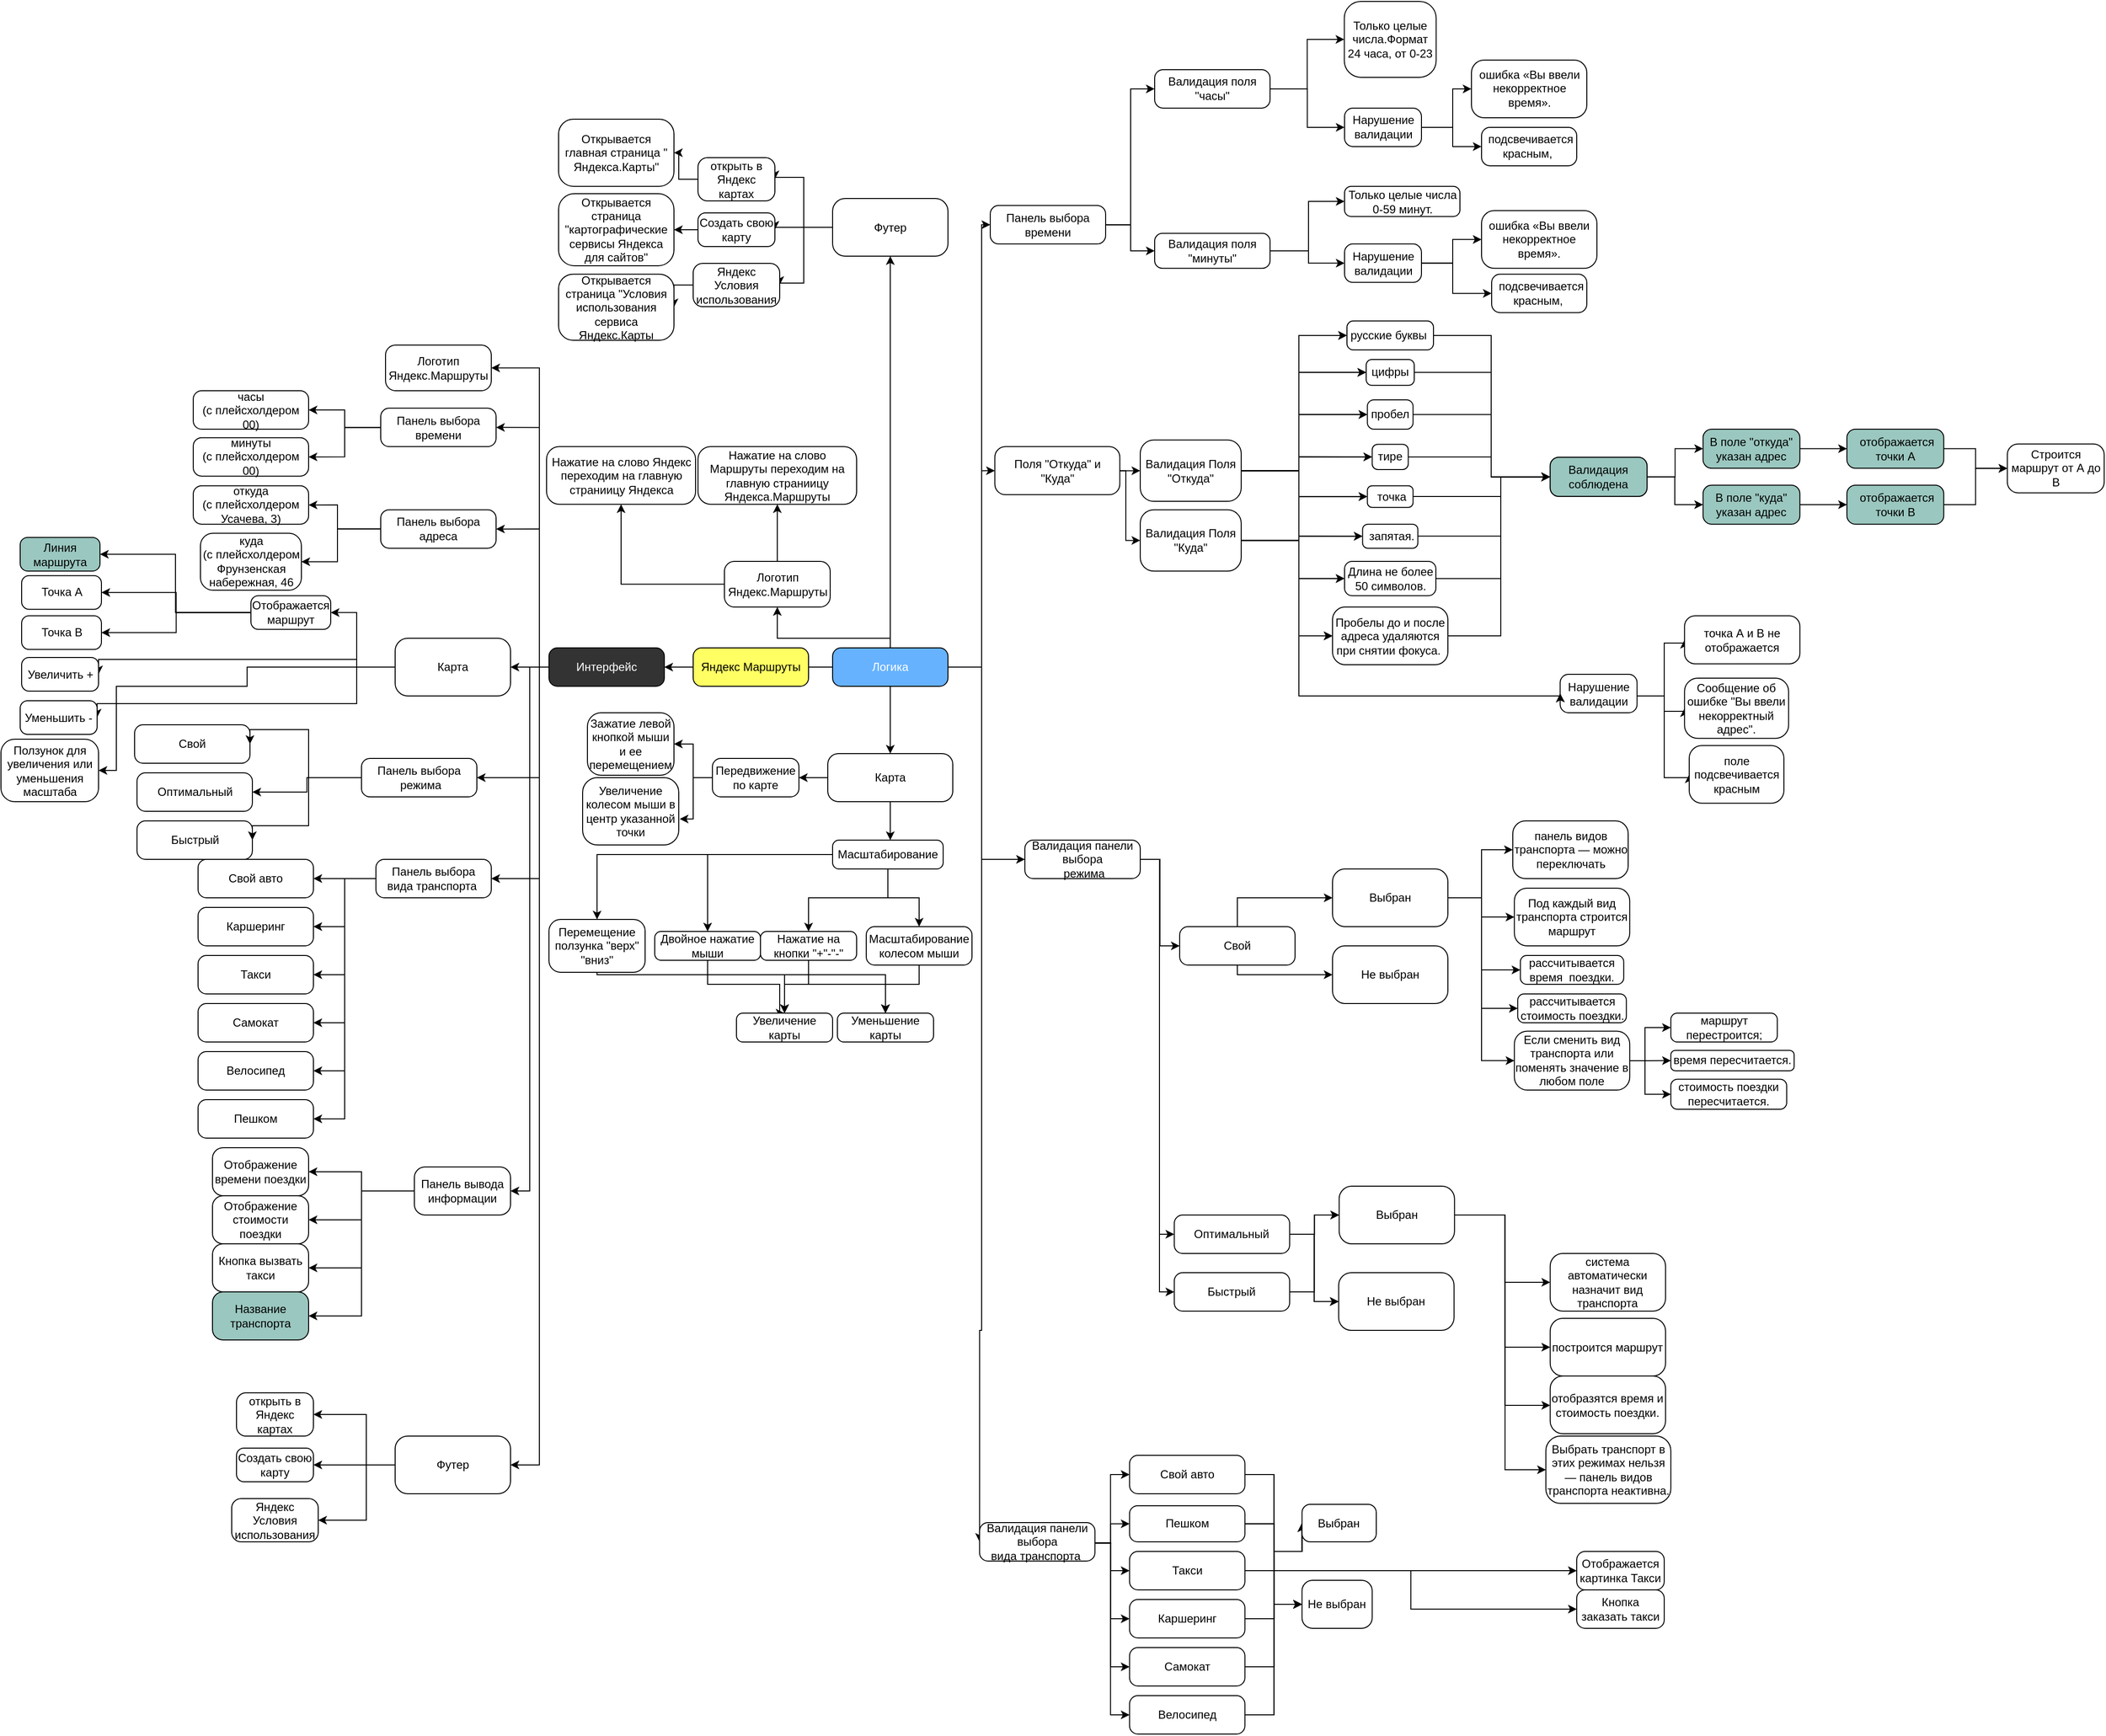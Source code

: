 <mxfile version="21.0.2" type="device"><diagram id="mye7cpsdecRdVJIh1ltE" name="Page-1"><mxGraphModel dx="2048" dy="1912" grid="1" gridSize="10" guides="1" tooltips="1" connect="1" arrows="1" fold="1" page="1" pageScale="1" pageWidth="827" pageHeight="1169" math="0" shadow="0"><root><mxCell id="0"/><mxCell id="1" parent="0"/><mxCell id="GoWqnwifKlF_Yr-xNYbi-38" style="edgeStyle=none;rounded=0;orthogonalLoop=1;jettySize=auto;html=1;exitX=0;exitY=0.5;exitDx=0;exitDy=0;entryX=1;entryY=0.5;entryDx=0;entryDy=0;" parent="1" source="GoWqnwifKlF_Yr-xNYbi-1" target="GoWqnwifKlF_Yr-xNYbi-3" edge="1"><mxGeometry relative="1" as="geometry"><mxPoint x="-40" y="400" as="targetPoint"/></mxGeometry></mxCell><mxCell id="qn3d2HcTWaKksIYHcs9O-18" style="edgeStyle=none;rounded=0;orthogonalLoop=1;jettySize=auto;html=1;exitX=1;exitY=0.5;exitDx=0;exitDy=0;" parent="1" source="GoWqnwifKlF_Yr-xNYbi-1" edge="1"><mxGeometry relative="1" as="geometry"><mxPoint x="220" y="400" as="targetPoint"/></mxGeometry></mxCell><mxCell id="GoWqnwifKlF_Yr-xNYbi-1" value="Яндекс Маршруты" style="rounded=1;whiteSpace=wrap;html=1;arcSize=22;fillColor=#FFFF63;" parent="1" vertex="1"><mxGeometry x="30" y="380" width="120" height="40" as="geometry"/></mxCell><mxCell id="E5zWAVjpB1F5I1j2DB12-90" style="edgeStyle=orthogonalEdgeStyle;rounded=0;orthogonalLoop=1;jettySize=auto;html=1;entryX=1;entryY=0.5;entryDx=0;entryDy=0;" parent="1" source="GoWqnwifKlF_Yr-xNYbi-3" target="E5zWAVjpB1F5I1j2DB12-48" edge="1"><mxGeometry relative="1" as="geometry"><Array as="points"><mxPoint x="-130" y="400"/><mxPoint x="-130" y="89"/></Array></mxGeometry></mxCell><mxCell id="E5zWAVjpB1F5I1j2DB12-91" style="edgeStyle=orthogonalEdgeStyle;rounded=0;orthogonalLoop=1;jettySize=auto;html=1;entryX=1;entryY=0.5;entryDx=0;entryDy=0;" parent="1" source="GoWqnwifKlF_Yr-xNYbi-3" target="GoWqnwifKlF_Yr-xNYbi-43" edge="1"><mxGeometry relative="1" as="geometry"><Array as="points"><mxPoint x="-130" y="400"/><mxPoint x="-130" y="151"/></Array></mxGeometry></mxCell><mxCell id="E5zWAVjpB1F5I1j2DB12-92" style="edgeStyle=orthogonalEdgeStyle;rounded=0;orthogonalLoop=1;jettySize=auto;html=1;entryX=1;entryY=0.5;entryDx=0;entryDy=0;" parent="1" source="GoWqnwifKlF_Yr-xNYbi-3" target="GoWqnwifKlF_Yr-xNYbi-45" edge="1"><mxGeometry relative="1" as="geometry"><Array as="points"><mxPoint x="-130" y="400"/><mxPoint x="-130" y="256"/></Array></mxGeometry></mxCell><mxCell id="E5zWAVjpB1F5I1j2DB12-103" style="edgeStyle=orthogonalEdgeStyle;rounded=0;orthogonalLoop=1;jettySize=auto;html=1;entryX=1;entryY=0.5;entryDx=0;entryDy=0;" parent="1" source="GoWqnwifKlF_Yr-xNYbi-3" target="E5zWAVjpB1F5I1j2DB12-88" edge="1"><mxGeometry relative="1" as="geometry"><Array as="points"><mxPoint x="-130" y="400"/><mxPoint x="-130" y="515"/></Array></mxGeometry></mxCell><mxCell id="E5zWAVjpB1F5I1j2DB12-104" style="edgeStyle=orthogonalEdgeStyle;rounded=0;orthogonalLoop=1;jettySize=auto;html=1;entryX=1;entryY=0.5;entryDx=0;entryDy=0;" parent="1" source="GoWqnwifKlF_Yr-xNYbi-3" target="E5zWAVjpB1F5I1j2DB12-36" edge="1"><mxGeometry relative="1" as="geometry"/></mxCell><mxCell id="E5zWAVjpB1F5I1j2DB12-106" style="edgeStyle=orthogonalEdgeStyle;rounded=0;orthogonalLoop=1;jettySize=auto;html=1;entryX=1;entryY=0.5;entryDx=0;entryDy=0;" parent="1" source="GoWqnwifKlF_Yr-xNYbi-3" target="OxW7yi1mNQBKnJ8u3WXz-2" edge="1"><mxGeometry relative="1" as="geometry"><Array as="points"><mxPoint x="-130" y="400"/><mxPoint x="-130" y="620"/></Array></mxGeometry></mxCell><mxCell id="E5zWAVjpB1F5I1j2DB12-117" style="edgeStyle=orthogonalEdgeStyle;rounded=0;orthogonalLoop=1;jettySize=auto;html=1;entryX=1;entryY=0.5;entryDx=0;entryDy=0;" parent="1" source="GoWqnwifKlF_Yr-xNYbi-3" target="E5zWAVjpB1F5I1j2DB12-34" edge="1"><mxGeometry relative="1" as="geometry"><Array as="points"><mxPoint x="-130" y="400"/><mxPoint x="-130" y="1230"/></Array></mxGeometry></mxCell><mxCell id="oSdKm7zpp6A8wX-R9bwv-10" style="edgeStyle=orthogonalEdgeStyle;rounded=0;orthogonalLoop=1;jettySize=auto;html=1;entryX=1;entryY=0.5;entryDx=0;entryDy=0;" parent="1" source="GoWqnwifKlF_Yr-xNYbi-3" target="oSdKm7zpp6A8wX-R9bwv-9" edge="1"><mxGeometry relative="1" as="geometry"/></mxCell><mxCell id="GoWqnwifKlF_Yr-xNYbi-3" value="&lt;font color=&quot;#ffffff&quot;&gt;Интерфейс&lt;/font&gt;" style="rounded=1;whiteSpace=wrap;html=1;arcSize=22;fillColor=#333333;" parent="1" vertex="1"><mxGeometry x="-120" y="380" width="120" height="40" as="geometry"/></mxCell><mxCell id="E5zWAVjpB1F5I1j2DB12-161" style="edgeStyle=orthogonalEdgeStyle;rounded=0;orthogonalLoop=1;jettySize=auto;html=1;" parent="1" source="GoWqnwifKlF_Yr-xNYbi-4" target="E5zWAVjpB1F5I1j2DB12-149" edge="1"><mxGeometry relative="1" as="geometry"/></mxCell><mxCell id="oSdKm7zpp6A8wX-R9bwv-20" style="edgeStyle=orthogonalEdgeStyle;rounded=0;orthogonalLoop=1;jettySize=auto;html=1;entryX=0;entryY=0.5;entryDx=0;entryDy=0;" parent="1" source="GoWqnwifKlF_Yr-xNYbi-4" target="oSdKm7zpp6A8wX-R9bwv-19" edge="1"><mxGeometry relative="1" as="geometry"><Array as="points"><mxPoint x="480" y="196"/><mxPoint x="480" y="268"/></Array></mxGeometry></mxCell><mxCell id="GoWqnwifKlF_Yr-xNYbi-4" value="Поля &quot;Откуда&quot; и &quot;Куда&quot;" style="rounded=1;whiteSpace=wrap;html=1;arcSize=22;" parent="1" vertex="1"><mxGeometry x="343.75" y="170.66" width="130" height="50" as="geometry"/></mxCell><mxCell id="E5zWAVjpB1F5I1j2DB12-93" style="edgeStyle=orthogonalEdgeStyle;rounded=0;orthogonalLoop=1;jettySize=auto;html=1;entryX=1;entryY=0.5;entryDx=0;entryDy=0;" parent="1" source="GoWqnwifKlF_Yr-xNYbi-43" target="pLHzrqhO0dy4L2yHx7TI-4" edge="1"><mxGeometry relative="1" as="geometry"/></mxCell><mxCell id="E5zWAVjpB1F5I1j2DB12-94" style="edgeStyle=orthogonalEdgeStyle;rounded=0;orthogonalLoop=1;jettySize=auto;html=1;entryX=1;entryY=0.5;entryDx=0;entryDy=0;" parent="1" source="GoWqnwifKlF_Yr-xNYbi-43" target="pLHzrqhO0dy4L2yHx7TI-3" edge="1"><mxGeometry relative="1" as="geometry"/></mxCell><mxCell id="GoWqnwifKlF_Yr-xNYbi-43" value="Панель выбора времени" style="rounded=1;whiteSpace=wrap;html=1;arcSize=22;" parent="1" vertex="1"><mxGeometry x="-295" y="130.66" width="120" height="40" as="geometry"/></mxCell><mxCell id="E5zWAVjpB1F5I1j2DB12-95" style="edgeStyle=orthogonalEdgeStyle;rounded=0;orthogonalLoop=1;jettySize=auto;html=1;entryX=1;entryY=0.5;entryDx=0;entryDy=0;" parent="1" source="GoWqnwifKlF_Yr-xNYbi-45" target="pLHzrqhO0dy4L2yHx7TI-1" edge="1"><mxGeometry relative="1" as="geometry"><Array as="points"><mxPoint x="-340" y="256"/><mxPoint x="-340" y="231"/></Array></mxGeometry></mxCell><mxCell id="kqYyvX3DDcqqRHG0G9HO-12" style="edgeStyle=orthogonalEdgeStyle;rounded=0;orthogonalLoop=1;jettySize=auto;html=1;entryX=1;entryY=0.5;entryDx=0;entryDy=0;" parent="1" source="GoWqnwifKlF_Yr-xNYbi-45" target="pLHzrqhO0dy4L2yHx7TI-2" edge="1"><mxGeometry relative="1" as="geometry"><Array as="points"><mxPoint x="-340" y="256"/><mxPoint x="-340" y="290"/></Array></mxGeometry></mxCell><mxCell id="GoWqnwifKlF_Yr-xNYbi-45" value="Панель выбора адреса" style="rounded=1;whiteSpace=wrap;html=1;arcSize=22;" parent="1" vertex="1"><mxGeometry x="-295" y="236.32" width="120" height="40" as="geometry"/></mxCell><mxCell id="E5zWAVjpB1F5I1j2DB12-124" style="edgeStyle=orthogonalEdgeStyle;rounded=0;orthogonalLoop=1;jettySize=auto;html=1;entryX=0;entryY=0.5;entryDx=0;entryDy=0;" parent="1" source="qn3d2HcTWaKksIYHcs9O-5" target="E5zWAVjpB1F5I1j2DB12-120" edge="1"><mxGeometry relative="1" as="geometry"><Array as="points"><mxPoint x="330" y="400"/><mxPoint x="330" y="1090"/></Array></mxGeometry></mxCell><mxCell id="E5zWAVjpB1F5I1j2DB12-125" style="edgeStyle=orthogonalEdgeStyle;rounded=0;orthogonalLoop=1;jettySize=auto;html=1;entryX=0;entryY=0.5;entryDx=0;entryDy=0;" parent="1" source="qn3d2HcTWaKksIYHcs9O-5" target="E5zWAVjpB1F5I1j2DB12-119" edge="1"><mxGeometry relative="1" as="geometry"><Array as="points"><mxPoint x="330" y="400"/><mxPoint x="330" y="600"/></Array></mxGeometry></mxCell><mxCell id="E5zWAVjpB1F5I1j2DB12-126" style="edgeStyle=orthogonalEdgeStyle;rounded=0;orthogonalLoop=1;jettySize=auto;html=1;entryX=0;entryY=0.5;entryDx=0;entryDy=0;" parent="1" source="qn3d2HcTWaKksIYHcs9O-5" target="GoWqnwifKlF_Yr-xNYbi-4" edge="1"><mxGeometry relative="1" as="geometry"><Array as="points"><mxPoint x="330" y="400"/><mxPoint x="330" y="196"/></Array></mxGeometry></mxCell><mxCell id="E5zWAVjpB1F5I1j2DB12-127" style="edgeStyle=orthogonalEdgeStyle;rounded=0;orthogonalLoop=1;jettySize=auto;html=1;entryX=0;entryY=0.5;entryDx=0;entryDy=0;" parent="1" source="qn3d2HcTWaKksIYHcs9O-5" target="E5zWAVjpB1F5I1j2DB12-118" edge="1"><mxGeometry relative="1" as="geometry"><Array as="points"><mxPoint x="330" y="400"/><mxPoint x="330" y="-60"/></Array></mxGeometry></mxCell><mxCell id="TW0RcjCc7h5Y7w-Haxsz-37" style="edgeStyle=orthogonalEdgeStyle;rounded=0;orthogonalLoop=1;jettySize=auto;html=1;entryX=0.5;entryY=0;entryDx=0;entryDy=0;" parent="1" source="qn3d2HcTWaKksIYHcs9O-5" target="TW0RcjCc7h5Y7w-Haxsz-36" edge="1"><mxGeometry relative="1" as="geometry"/></mxCell><mxCell id="oSdKm7zpp6A8wX-R9bwv-54" style="edgeStyle=orthogonalEdgeStyle;rounded=0;orthogonalLoop=1;jettySize=auto;html=1;entryX=0.5;entryY=1;entryDx=0;entryDy=0;" parent="1" source="qn3d2HcTWaKksIYHcs9O-5" target="kqYyvX3DDcqqRHG0G9HO-5" edge="1"><mxGeometry relative="1" as="geometry"><Array as="points"><mxPoint x="235" y="370"/><mxPoint x="118" y="370"/></Array></mxGeometry></mxCell><mxCell id="oSdKm7zpp6A8wX-R9bwv-62" style="edgeStyle=orthogonalEdgeStyle;rounded=0;orthogonalLoop=1;jettySize=auto;html=1;entryX=0.5;entryY=1;entryDx=0;entryDy=0;" parent="1" source="qn3d2HcTWaKksIYHcs9O-5" target="oSdKm7zpp6A8wX-R9bwv-58" edge="1"><mxGeometry relative="1" as="geometry"/></mxCell><mxCell id="qn3d2HcTWaKksIYHcs9O-5" value="&lt;font color=&quot;#ffffff&quot;&gt;Логика&lt;/font&gt;" style="rounded=1;whiteSpace=wrap;html=1;arcSize=22;fillColor=#66B2FF;" parent="1" vertex="1"><mxGeometry x="175" y="380" width="120" height="40" as="geometry"/></mxCell><mxCell id="E5zWAVjpB1F5I1j2DB12-107" style="edgeStyle=orthogonalEdgeStyle;rounded=0;orthogonalLoop=1;jettySize=auto;html=1;entryX=1;entryY=0.5;entryDx=0;entryDy=0;" parent="1" source="OxW7yi1mNQBKnJ8u3WXz-2" target="pLHzrqhO0dy4L2yHx7TI-16" edge="1"><mxGeometry relative="1" as="geometry"/></mxCell><mxCell id="E5zWAVjpB1F5I1j2DB12-109" style="edgeStyle=orthogonalEdgeStyle;rounded=0;orthogonalLoop=1;jettySize=auto;html=1;entryX=1;entryY=0.5;entryDx=0;entryDy=0;" parent="1" source="OxW7yi1mNQBKnJ8u3WXz-2" target="pLHzrqhO0dy4L2yHx7TI-17" edge="1"><mxGeometry relative="1" as="geometry"/></mxCell><mxCell id="E5zWAVjpB1F5I1j2DB12-110" style="edgeStyle=orthogonalEdgeStyle;rounded=0;orthogonalLoop=1;jettySize=auto;html=1;entryX=1;entryY=0.5;entryDx=0;entryDy=0;" parent="1" source="OxW7yi1mNQBKnJ8u3WXz-2" target="pLHzrqhO0dy4L2yHx7TI-18" edge="1"><mxGeometry relative="1" as="geometry"/></mxCell><mxCell id="E5zWAVjpB1F5I1j2DB12-111" style="edgeStyle=orthogonalEdgeStyle;rounded=0;orthogonalLoop=1;jettySize=auto;html=1;entryX=1;entryY=0.5;entryDx=0;entryDy=0;" parent="1" source="OxW7yi1mNQBKnJ8u3WXz-2" target="pLHzrqhO0dy4L2yHx7TI-19" edge="1"><mxGeometry relative="1" as="geometry"/></mxCell><mxCell id="E5zWAVjpB1F5I1j2DB12-112" style="edgeStyle=orthogonalEdgeStyle;rounded=0;orthogonalLoop=1;jettySize=auto;html=1;entryX=1;entryY=0.5;entryDx=0;entryDy=0;" parent="1" source="OxW7yi1mNQBKnJ8u3WXz-2" target="pLHzrqhO0dy4L2yHx7TI-20" edge="1"><mxGeometry relative="1" as="geometry"/></mxCell><mxCell id="E5zWAVjpB1F5I1j2DB12-113" style="edgeStyle=orthogonalEdgeStyle;rounded=0;orthogonalLoop=1;jettySize=auto;html=1;entryX=1;entryY=0.5;entryDx=0;entryDy=0;" parent="1" source="OxW7yi1mNQBKnJ8u3WXz-2" target="pLHzrqhO0dy4L2yHx7TI-21" edge="1"><mxGeometry relative="1" as="geometry"/></mxCell><mxCell id="OxW7yi1mNQBKnJ8u3WXz-2" value="Панель выбора&lt;br&gt;вида транспорта&amp;nbsp;" style="rounded=1;whiteSpace=wrap;html=1;arcSize=22;" parent="1" vertex="1"><mxGeometry x="-300" y="600" width="120" height="40" as="geometry"/></mxCell><mxCell id="pLHzrqhO0dy4L2yHx7TI-1" value="откуда &lt;br&gt;(с плейсхолдером Усачева, 3)" style="rounded=1;whiteSpace=wrap;html=1;arcSize=22;" parent="1" vertex="1"><mxGeometry x="-490" y="211.32" width="120" height="40" as="geometry"/></mxCell><mxCell id="pLHzrqhO0dy4L2yHx7TI-2" value="куда &lt;br&gt;(с плейсхолдером Фрунзенская набережная, 46" style="rounded=1;whiteSpace=wrap;html=1;arcSize=22;" parent="1" vertex="1"><mxGeometry x="-482.5" y="260.73" width="105" height="59.27" as="geometry"/></mxCell><mxCell id="pLHzrqhO0dy4L2yHx7TI-3" value="минуты &lt;br&gt;(с плейсхолдером 00)" style="rounded=1;whiteSpace=wrap;html=1;arcSize=22;" parent="1" vertex="1"><mxGeometry x="-490" y="161.32" width="120" height="40" as="geometry"/></mxCell><mxCell id="pLHzrqhO0dy4L2yHx7TI-4" value="часы &lt;br&gt;(с плейсхолдером 00)" style="rounded=1;whiteSpace=wrap;html=1;arcSize=22;" parent="1" vertex="1"><mxGeometry x="-490" y="112.5" width="120" height="40" as="geometry"/></mxCell><mxCell id="pLHzrqhO0dy4L2yHx7TI-9" value="Свой" style="rounded=1;whiteSpace=wrap;html=1;arcSize=22;" parent="1" vertex="1"><mxGeometry x="-551" y="460" width="120" height="40" as="geometry"/></mxCell><mxCell id="pLHzrqhO0dy4L2yHx7TI-10" value="Оптимальный" style="rounded=1;whiteSpace=wrap;html=1;arcSize=22;" parent="1" vertex="1"><mxGeometry x="-548.5" y="510" width="120" height="40" as="geometry"/></mxCell><mxCell id="pLHzrqhO0dy4L2yHx7TI-11" value="Быстрый" style="rounded=1;whiteSpace=wrap;html=1;arcSize=22;" parent="1" vertex="1"><mxGeometry x="-548.5" y="560" width="120" height="40" as="geometry"/></mxCell><mxCell id="pLHzrqhO0dy4L2yHx7TI-16" value="Свой авто" style="rounded=1;whiteSpace=wrap;html=1;arcSize=22;" parent="1" vertex="1"><mxGeometry x="-485" y="600" width="120" height="40" as="geometry"/></mxCell><mxCell id="pLHzrqhO0dy4L2yHx7TI-17" value="Каршеринг" style="rounded=1;whiteSpace=wrap;html=1;arcSize=22;" parent="1" vertex="1"><mxGeometry x="-485" y="650" width="120" height="40" as="geometry"/></mxCell><mxCell id="pLHzrqhO0dy4L2yHx7TI-18" value="Такси" style="rounded=1;whiteSpace=wrap;html=1;arcSize=22;" parent="1" vertex="1"><mxGeometry x="-485" y="700" width="120" height="40" as="geometry"/></mxCell><mxCell id="pLHzrqhO0dy4L2yHx7TI-19" value="Самокат" style="rounded=1;whiteSpace=wrap;html=1;arcSize=22;" parent="1" vertex="1"><mxGeometry x="-485" y="750" width="120" height="40" as="geometry"/></mxCell><mxCell id="pLHzrqhO0dy4L2yHx7TI-20" value="Велосипед" style="rounded=1;whiteSpace=wrap;html=1;arcSize=22;" parent="1" vertex="1"><mxGeometry x="-485" y="800" width="120" height="40" as="geometry"/></mxCell><mxCell id="pLHzrqhO0dy4L2yHx7TI-21" value="Пешком" style="rounded=1;whiteSpace=wrap;html=1;arcSize=22;" parent="1" vertex="1"><mxGeometry x="-485" y="850" width="120" height="40" as="geometry"/></mxCell><mxCell id="TW0RcjCc7h5Y7w-Haxsz-23" style="edgeStyle=orthogonalEdgeStyle;rounded=0;orthogonalLoop=1;jettySize=auto;html=1;entryX=0;entryY=0.5;entryDx=0;entryDy=0;" parent="1" source="pLHzrqhO0dy4L2yHx7TI-41" target="TW0RcjCc7h5Y7w-Haxsz-22" edge="1"><mxGeometry relative="1" as="geometry"><Array as="points"><mxPoint x="634.12" y="1240"/><mxPoint x="634.12" y="1320"/></Array></mxGeometry></mxCell><mxCell id="TW0RcjCc7h5Y7w-Haxsz-29" style="edgeStyle=orthogonalEdgeStyle;rounded=0;orthogonalLoop=1;jettySize=auto;html=1;entryX=0;entryY=0.5;entryDx=0;entryDy=0;" parent="1" source="pLHzrqhO0dy4L2yHx7TI-41" target="TW0RcjCc7h5Y7w-Haxsz-21" edge="1"><mxGeometry relative="1" as="geometry"><Array as="points"><mxPoint x="634.12" y="1240"/><mxPoint x="634.12" y="1375"/></Array></mxGeometry></mxCell><mxCell id="pLHzrqhO0dy4L2yHx7TI-41" value="Свой авто" style="rounded=1;whiteSpace=wrap;html=1;arcSize=22;" parent="1" vertex="1"><mxGeometry x="483.87" y="1220" width="120" height="40" as="geometry"/></mxCell><mxCell id="TW0RcjCc7h5Y7w-Haxsz-26" style="edgeStyle=orthogonalEdgeStyle;rounded=0;orthogonalLoop=1;jettySize=auto;html=1;entryX=0;entryY=0.5;entryDx=0;entryDy=0;" parent="1" source="pLHzrqhO0dy4L2yHx7TI-42" target="TW0RcjCc7h5Y7w-Haxsz-22" edge="1"><mxGeometry relative="1" as="geometry"><Array as="points"><mxPoint x="634.12" y="1390"/><mxPoint x="634.12" y="1320"/></Array></mxGeometry></mxCell><mxCell id="TW0RcjCc7h5Y7w-Haxsz-32" style="edgeStyle=orthogonalEdgeStyle;rounded=0;orthogonalLoop=1;jettySize=auto;html=1;entryX=0;entryY=0.5;entryDx=0;entryDy=0;" parent="1" source="pLHzrqhO0dy4L2yHx7TI-42" target="TW0RcjCc7h5Y7w-Haxsz-21" edge="1"><mxGeometry relative="1" as="geometry"><Array as="points"><mxPoint x="634.12" y="1390"/><mxPoint x="634.12" y="1375"/></Array></mxGeometry></mxCell><mxCell id="pLHzrqhO0dy4L2yHx7TI-42" value="Каршеринг" style="rounded=1;whiteSpace=wrap;html=1;arcSize=22;" parent="1" vertex="1"><mxGeometry x="483.87" y="1370" width="120" height="40" as="geometry"/></mxCell><mxCell id="TW0RcjCc7h5Y7w-Haxsz-25" style="edgeStyle=orthogonalEdgeStyle;rounded=0;orthogonalLoop=1;jettySize=auto;html=1;entryX=0;entryY=0.5;entryDx=0;entryDy=0;" parent="1" source="pLHzrqhO0dy4L2yHx7TI-43" target="TW0RcjCc7h5Y7w-Haxsz-22" edge="1"><mxGeometry relative="1" as="geometry"><Array as="points"><mxPoint x="634.12" y="1340"/><mxPoint x="634.12" y="1320"/></Array></mxGeometry></mxCell><mxCell id="TW0RcjCc7h5Y7w-Haxsz-31" style="edgeStyle=orthogonalEdgeStyle;rounded=0;orthogonalLoop=1;jettySize=auto;html=1;entryX=0;entryY=0.5;entryDx=0;entryDy=0;" parent="1" source="pLHzrqhO0dy4L2yHx7TI-43" target="TW0RcjCc7h5Y7w-Haxsz-21" edge="1"><mxGeometry relative="1" as="geometry"><Array as="points"><mxPoint x="634.12" y="1340"/><mxPoint x="634.12" y="1375"/></Array></mxGeometry></mxCell><mxCell id="oSdKm7zpp6A8wX-R9bwv-32" style="edgeStyle=orthogonalEdgeStyle;rounded=0;orthogonalLoop=1;jettySize=auto;html=1;entryX=0;entryY=0.5;entryDx=0;entryDy=0;" parent="1" source="pLHzrqhO0dy4L2yHx7TI-43" target="oSdKm7zpp6A8wX-R9bwv-31" edge="1"><mxGeometry relative="1" as="geometry"/></mxCell><mxCell id="oSdKm7zpp6A8wX-R9bwv-34" style="edgeStyle=orthogonalEdgeStyle;rounded=0;orthogonalLoop=1;jettySize=auto;html=1;entryX=0;entryY=0.5;entryDx=0;entryDy=0;" parent="1" source="pLHzrqhO0dy4L2yHx7TI-43" target="oSdKm7zpp6A8wX-R9bwv-33" edge="1"><mxGeometry relative="1" as="geometry"/></mxCell><mxCell id="pLHzrqhO0dy4L2yHx7TI-43" value="Такси" style="rounded=1;whiteSpace=wrap;html=1;arcSize=22;fillColor=#FFFFFF;" parent="1" vertex="1"><mxGeometry x="483.87" y="1320" width="120" height="40" as="geometry"/></mxCell><mxCell id="TW0RcjCc7h5Y7w-Haxsz-27" style="edgeStyle=orthogonalEdgeStyle;rounded=0;orthogonalLoop=1;jettySize=auto;html=1;entryX=0;entryY=0.5;entryDx=0;entryDy=0;" parent="1" source="pLHzrqhO0dy4L2yHx7TI-44" target="TW0RcjCc7h5Y7w-Haxsz-22" edge="1"><mxGeometry relative="1" as="geometry"><Array as="points"><mxPoint x="634.12" y="1440"/><mxPoint x="634.12" y="1320"/></Array></mxGeometry></mxCell><mxCell id="TW0RcjCc7h5Y7w-Haxsz-33" style="edgeStyle=orthogonalEdgeStyle;rounded=0;orthogonalLoop=1;jettySize=auto;html=1;entryX=0;entryY=0.5;entryDx=0;entryDy=0;" parent="1" source="pLHzrqhO0dy4L2yHx7TI-44" target="TW0RcjCc7h5Y7w-Haxsz-21" edge="1"><mxGeometry relative="1" as="geometry"><Array as="points"><mxPoint x="634.12" y="1440"/><mxPoint x="634.12" y="1375"/></Array></mxGeometry></mxCell><mxCell id="pLHzrqhO0dy4L2yHx7TI-44" value="Самокат" style="rounded=1;whiteSpace=wrap;html=1;arcSize=22;" parent="1" vertex="1"><mxGeometry x="483.87" y="1420" width="120" height="40" as="geometry"/></mxCell><mxCell id="TW0RcjCc7h5Y7w-Haxsz-28" style="edgeStyle=orthogonalEdgeStyle;rounded=0;orthogonalLoop=1;jettySize=auto;html=1;entryX=0;entryY=0.5;entryDx=0;entryDy=0;" parent="1" source="pLHzrqhO0dy4L2yHx7TI-45" target="TW0RcjCc7h5Y7w-Haxsz-22" edge="1"><mxGeometry relative="1" as="geometry"><Array as="points"><mxPoint x="634.12" y="1490"/><mxPoint x="634.12" y="1320"/></Array></mxGeometry></mxCell><mxCell id="TW0RcjCc7h5Y7w-Haxsz-34" style="edgeStyle=orthogonalEdgeStyle;rounded=0;orthogonalLoop=1;jettySize=auto;html=1;entryX=0;entryY=0.5;entryDx=0;entryDy=0;" parent="1" source="pLHzrqhO0dy4L2yHx7TI-45" target="TW0RcjCc7h5Y7w-Haxsz-21" edge="1"><mxGeometry relative="1" as="geometry"><Array as="points"><mxPoint x="634.12" y="1490"/><mxPoint x="634.12" y="1375"/></Array></mxGeometry></mxCell><mxCell id="pLHzrqhO0dy4L2yHx7TI-45" value="Велосипед" style="rounded=1;whiteSpace=wrap;html=1;arcSize=22;" parent="1" vertex="1"><mxGeometry x="483.87" y="1470" width="120" height="40" as="geometry"/></mxCell><mxCell id="TW0RcjCc7h5Y7w-Haxsz-24" style="edgeStyle=orthogonalEdgeStyle;rounded=0;orthogonalLoop=1;jettySize=auto;html=1;entryX=0;entryY=0.5;entryDx=0;entryDy=0;" parent="1" source="pLHzrqhO0dy4L2yHx7TI-46" target="TW0RcjCc7h5Y7w-Haxsz-22" edge="1"><mxGeometry relative="1" as="geometry"><Array as="points"><mxPoint x="634.12" y="1291"/><mxPoint x="634.12" y="1320"/></Array></mxGeometry></mxCell><mxCell id="TW0RcjCc7h5Y7w-Haxsz-30" style="edgeStyle=orthogonalEdgeStyle;rounded=0;orthogonalLoop=1;jettySize=auto;html=1;entryX=0;entryY=0.5;entryDx=0;entryDy=0;" parent="1" source="pLHzrqhO0dy4L2yHx7TI-46" target="TW0RcjCc7h5Y7w-Haxsz-21" edge="1"><mxGeometry relative="1" as="geometry"><Array as="points"><mxPoint x="634.12" y="1291"/><mxPoint x="634.12" y="1375"/></Array></mxGeometry></mxCell><mxCell id="pLHzrqhO0dy4L2yHx7TI-46" value="Пешком" style="rounded=1;whiteSpace=wrap;html=1;arcSize=22;" parent="1" vertex="1"><mxGeometry x="483.87" y="1272.5" width="120" height="37.5" as="geometry"/></mxCell><mxCell id="TW0RcjCc7h5Y7w-Haxsz-4" style="edgeStyle=orthogonalEdgeStyle;rounded=0;orthogonalLoop=1;jettySize=auto;html=1;entryX=0;entryY=0.5;entryDx=0;entryDy=0;" parent="1" source="pLHzrqhO0dy4L2yHx7TI-47" target="TW0RcjCc7h5Y7w-Haxsz-3" edge="1"><mxGeometry relative="1" as="geometry"><Array as="points"><mxPoint x="596" y="640"/></Array></mxGeometry></mxCell><mxCell id="TW0RcjCc7h5Y7w-Haxsz-5" style="edgeStyle=orthogonalEdgeStyle;rounded=0;orthogonalLoop=1;jettySize=auto;html=1;entryX=0;entryY=0.5;entryDx=0;entryDy=0;" parent="1" source="pLHzrqhO0dy4L2yHx7TI-47" target="TW0RcjCc7h5Y7w-Haxsz-2" edge="1"><mxGeometry relative="1" as="geometry"><Array as="points"><mxPoint x="596" y="720"/></Array></mxGeometry></mxCell><mxCell id="pLHzrqhO0dy4L2yHx7TI-47" value="Свой" style="rounded=1;whiteSpace=wrap;html=1;arcSize=22;" parent="1" vertex="1"><mxGeometry x="536" y="670" width="120" height="40" as="geometry"/></mxCell><mxCell id="TW0RcjCc7h5Y7w-Haxsz-13" style="edgeStyle=orthogonalEdgeStyle;rounded=0;orthogonalLoop=1;jettySize=auto;html=1;entryX=0;entryY=0.5;entryDx=0;entryDy=0;" parent="1" source="pLHzrqhO0dy4L2yHx7TI-48" target="TW0RcjCc7h5Y7w-Haxsz-12" edge="1"><mxGeometry relative="1" as="geometry"/></mxCell><mxCell id="TW0RcjCc7h5Y7w-Haxsz-15" style="edgeStyle=orthogonalEdgeStyle;rounded=0;orthogonalLoop=1;jettySize=auto;html=1;entryX=0;entryY=0.5;entryDx=0;entryDy=0;" parent="1" source="pLHzrqhO0dy4L2yHx7TI-48" target="TW0RcjCc7h5Y7w-Haxsz-11" edge="1"><mxGeometry relative="1" as="geometry"/></mxCell><mxCell id="TW0RcjCc7h5Y7w-Haxsz-16" style="edgeStyle=orthogonalEdgeStyle;rounded=0;orthogonalLoop=1;jettySize=auto;html=1;entryX=0;entryY=0.5;entryDx=0;entryDy=0;" parent="1" source="pLHzrqhO0dy4L2yHx7TI-48" target="TW0RcjCc7h5Y7w-Haxsz-11" edge="1"><mxGeometry relative="1" as="geometry"/></mxCell><mxCell id="pLHzrqhO0dy4L2yHx7TI-48" value="Оптимальный" style="rounded=1;whiteSpace=wrap;html=1;arcSize=22;" parent="1" vertex="1"><mxGeometry x="530.38" y="970" width="120" height="40" as="geometry"/></mxCell><mxCell id="TW0RcjCc7h5Y7w-Haxsz-14" style="edgeStyle=orthogonalEdgeStyle;rounded=0;orthogonalLoop=1;jettySize=auto;html=1;entryX=0;entryY=0.5;entryDx=0;entryDy=0;" parent="1" source="pLHzrqhO0dy4L2yHx7TI-49" target="TW0RcjCc7h5Y7w-Haxsz-12" edge="1"><mxGeometry relative="1" as="geometry"/></mxCell><mxCell id="pLHzrqhO0dy4L2yHx7TI-49" value="Быстрый" style="rounded=1;whiteSpace=wrap;html=1;arcSize=22;" parent="1" vertex="1"><mxGeometry x="530.38" y="1030" width="120" height="40" as="geometry"/></mxCell><mxCell id="E5zWAVjpB1F5I1j2DB12-178" style="edgeStyle=orthogonalEdgeStyle;rounded=0;orthogonalLoop=1;jettySize=auto;html=1;entryX=0;entryY=0.5;entryDx=0;entryDy=0;" parent="1" source="pLHzrqhO0dy4L2yHx7TI-70" target="pLHzrqhO0dy4L2yHx7TI-72" edge="1"><mxGeometry relative="1" as="geometry"><Array as="points"><mxPoint x="1040" y="430"/><mxPoint x="1040" y="375"/><mxPoint x="1061" y="375"/></Array></mxGeometry></mxCell><mxCell id="E5zWAVjpB1F5I1j2DB12-179" style="edgeStyle=orthogonalEdgeStyle;rounded=0;orthogonalLoop=1;jettySize=auto;html=1;entryX=0;entryY=0.5;entryDx=0;entryDy=0;" parent="1" source="pLHzrqhO0dy4L2yHx7TI-70" target="pLHzrqhO0dy4L2yHx7TI-89" edge="1"><mxGeometry relative="1" as="geometry"><Array as="points"><mxPoint x="1040" y="430"/><mxPoint x="1040" y="446"/><mxPoint x="1061" y="446"/></Array></mxGeometry></mxCell><mxCell id="E5zWAVjpB1F5I1j2DB12-204" style="edgeStyle=orthogonalEdgeStyle;rounded=0;orthogonalLoop=1;jettySize=auto;html=1;entryX=0;entryY=0.5;entryDx=0;entryDy=0;" parent="1" source="pLHzrqhO0dy4L2yHx7TI-70" target="E5zWAVjpB1F5I1j2DB12-203" edge="1"><mxGeometry relative="1" as="geometry"><Array as="points"><mxPoint x="1040" y="430"/><mxPoint x="1040" y="515"/><mxPoint x="1066" y="515"/></Array></mxGeometry></mxCell><mxCell id="pLHzrqhO0dy4L2yHx7TI-70" value="Нарушение валидации" style="rounded=1;whiteSpace=wrap;html=1;arcSize=22;" parent="1" vertex="1"><mxGeometry x="931.75" y="407.5" width="80" height="40" as="geometry"/></mxCell><mxCell id="pLHzrqhO0dy4L2yHx7TI-72" value="точка А и В не отображается" style="rounded=1;whiteSpace=wrap;html=1;arcSize=22;" parent="1" vertex="1"><mxGeometry x="1061.12" y="346.62" width="120" height="50" as="geometry"/></mxCell><mxCell id="pLHzrqhO0dy4L2yHx7TI-89" value="Сообщение об ошибке &quot;Вы ввели некорректный адрес&quot;." style="rounded=1;whiteSpace=wrap;html=1;arcSize=22;" parent="1" vertex="1"><mxGeometry x="1061.12" y="411.55" width="108.25" height="62.57" as="geometry"/></mxCell><mxCell id="E5zWAVjpB1F5I1j2DB12-114" style="edgeStyle=orthogonalEdgeStyle;rounded=0;orthogonalLoop=1;jettySize=auto;html=1;entryX=1;entryY=0.5;entryDx=0;entryDy=0;" parent="1" source="E5zWAVjpB1F5I1j2DB12-34" target="E5zWAVjpB1F5I1j2DB12-35" edge="1"><mxGeometry relative="1" as="geometry"><Array as="points"><mxPoint x="-310" y="1230"/><mxPoint x="-310" y="1178"/></Array></mxGeometry></mxCell><mxCell id="E5zWAVjpB1F5I1j2DB12-115" style="edgeStyle=orthogonalEdgeStyle;rounded=0;orthogonalLoop=1;jettySize=auto;html=1;entryX=1;entryY=0.5;entryDx=0;entryDy=0;" parent="1" source="E5zWAVjpB1F5I1j2DB12-34" target="E5zWAVjpB1F5I1j2DB12-37" edge="1"><mxGeometry relative="1" as="geometry"><Array as="points"><mxPoint x="-330" y="1230"/><mxPoint x="-330" y="1230"/></Array></mxGeometry></mxCell><mxCell id="E5zWAVjpB1F5I1j2DB12-116" style="edgeStyle=orthogonalEdgeStyle;rounded=0;orthogonalLoop=1;jettySize=auto;html=1;entryX=1;entryY=0.5;entryDx=0;entryDy=0;" parent="1" source="E5zWAVjpB1F5I1j2DB12-34" target="E5zWAVjpB1F5I1j2DB12-39" edge="1"><mxGeometry relative="1" as="geometry"><Array as="points"><mxPoint x="-310" y="1230"/><mxPoint x="-310" y="1288"/></Array></mxGeometry></mxCell><mxCell id="E5zWAVjpB1F5I1j2DB12-34" value="Футер" style="whiteSpace=wrap;html=1;rounded=1;arcSize=22;" parent="1" vertex="1"><mxGeometry x="-280" y="1200" width="120" height="60" as="geometry"/></mxCell><mxCell id="E5zWAVjpB1F5I1j2DB12-35" value="открыть в Яндекс картах" style="whiteSpace=wrap;html=1;rounded=1;arcSize=22;" parent="1" vertex="1"><mxGeometry x="-445" y="1155" width="80" height="45" as="geometry"/></mxCell><mxCell id="E5zWAVjpB1F5I1j2DB12-98" style="edgeStyle=orthogonalEdgeStyle;rounded=0;orthogonalLoop=1;jettySize=auto;html=1;entryX=1;entryY=0.5;entryDx=0;entryDy=0;" parent="1" source="E5zWAVjpB1F5I1j2DB12-36" target="E5zWAVjpB1F5I1j2DB12-45" edge="1"><mxGeometry relative="1" as="geometry"><Array as="points"><mxPoint x="-320" y="400"/><mxPoint x="-320" y="438"/></Array></mxGeometry></mxCell><mxCell id="kqYyvX3DDcqqRHG0G9HO-13" style="edgeStyle=orthogonalEdgeStyle;rounded=0;orthogonalLoop=1;jettySize=auto;html=1;entryX=1;entryY=0.5;entryDx=0;entryDy=0;" parent="1" source="E5zWAVjpB1F5I1j2DB12-36" target="E5zWAVjpB1F5I1j2DB12-44" edge="1"><mxGeometry relative="1" as="geometry"><Array as="points"><mxPoint x="-320" y="400"/><mxPoint x="-320" y="392"/></Array></mxGeometry></mxCell><mxCell id="kqYyvX3DDcqqRHG0G9HO-14" style="edgeStyle=orthogonalEdgeStyle;rounded=0;orthogonalLoop=1;jettySize=auto;html=1;entryX=1;entryY=0.5;entryDx=0;entryDy=0;" parent="1" source="E5zWAVjpB1F5I1j2DB12-36" target="kqYyvX3DDcqqRHG0G9HO-1" edge="1"><mxGeometry relative="1" as="geometry"><Array as="points"><mxPoint x="-320" y="400"/><mxPoint x="-320" y="343"/></Array></mxGeometry></mxCell><mxCell id="oSdKm7zpp6A8wX-R9bwv-8" style="edgeStyle=orthogonalEdgeStyle;rounded=0;orthogonalLoop=1;jettySize=auto;html=1;entryX=1;entryY=0.5;entryDx=0;entryDy=0;" parent="1" source="E5zWAVjpB1F5I1j2DB12-36" target="oSdKm7zpp6A8wX-R9bwv-7" edge="1"><mxGeometry relative="1" as="geometry"><Array as="points"><mxPoint x="-434" y="400"/><mxPoint x="-434" y="420"/><mxPoint x="-570" y="420"/><mxPoint x="-570" y="508"/></Array></mxGeometry></mxCell><mxCell id="E5zWAVjpB1F5I1j2DB12-36" value="Карта" style="whiteSpace=wrap;html=1;rounded=1;arcSize=22;" parent="1" vertex="1"><mxGeometry x="-280" y="370" width="120" height="60" as="geometry"/></mxCell><mxCell id="E5zWAVjpB1F5I1j2DB12-37" value="Создать свою карту" style="whiteSpace=wrap;html=1;rounded=1;arcSize=22;" parent="1" vertex="1"><mxGeometry x="-445" y="1212.5" width="80" height="35" as="geometry"/></mxCell><mxCell id="E5zWAVjpB1F5I1j2DB12-39" value="Яндекс Условия использования" style="whiteSpace=wrap;html=1;rounded=1;arcSize=22;" parent="1" vertex="1"><mxGeometry x="-450" y="1265" width="90" height="45" as="geometry"/></mxCell><mxCell id="E5zWAVjpB1F5I1j2DB12-44" value="Увеличить +" style="whiteSpace=wrap;html=1;rounded=1;arcSize=22;" parent="1" vertex="1"><mxGeometry x="-668.5" y="390" width="80" height="35" as="geometry"/></mxCell><mxCell id="E5zWAVjpB1F5I1j2DB12-45" value="Уменьшить -" style="whiteSpace=wrap;html=1;rounded=1;arcSize=22;" parent="1" vertex="1"><mxGeometry x="-670" y="435" width="80" height="35" as="geometry"/></mxCell><mxCell id="E5zWAVjpB1F5I1j2DB12-48" value="Логотип Яндекс.Маршруты" style="whiteSpace=wrap;html=1;rounded=1;arcSize=22;" parent="1" vertex="1"><mxGeometry x="-290" y="65" width="110" height="47.5" as="geometry"/></mxCell><mxCell id="E5zWAVjpB1F5I1j2DB12-100" style="edgeStyle=orthogonalEdgeStyle;rounded=0;orthogonalLoop=1;jettySize=auto;html=1;entryX=1;entryY=0.5;entryDx=0;entryDy=0;" parent="1" source="E5zWAVjpB1F5I1j2DB12-88" target="pLHzrqhO0dy4L2yHx7TI-9" edge="1"><mxGeometry relative="1" as="geometry"><Array as="points"><mxPoint x="-370" y="515"/><mxPoint x="-370" y="465"/></Array></mxGeometry></mxCell><mxCell id="E5zWAVjpB1F5I1j2DB12-101" style="edgeStyle=orthogonalEdgeStyle;rounded=0;orthogonalLoop=1;jettySize=auto;html=1;entryX=1;entryY=0.5;entryDx=0;entryDy=0;" parent="1" source="E5zWAVjpB1F5I1j2DB12-88" target="pLHzrqhO0dy4L2yHx7TI-10" edge="1"><mxGeometry relative="1" as="geometry"/></mxCell><mxCell id="E5zWAVjpB1F5I1j2DB12-102" style="edgeStyle=orthogonalEdgeStyle;rounded=0;orthogonalLoop=1;jettySize=auto;html=1;entryX=1;entryY=0.5;entryDx=0;entryDy=0;" parent="1" source="E5zWAVjpB1F5I1j2DB12-88" target="pLHzrqhO0dy4L2yHx7TI-11" edge="1"><mxGeometry relative="1" as="geometry"><Array as="points"><mxPoint x="-370" y="515"/><mxPoint x="-370" y="565"/></Array></mxGeometry></mxCell><mxCell id="E5zWAVjpB1F5I1j2DB12-88" value="Панель выбора&lt;br&gt;&amp;nbsp;режима" style="rounded=1;whiteSpace=wrap;html=1;arcSize=22;" parent="1" vertex="1"><mxGeometry x="-315" y="495" width="120" height="40" as="geometry"/></mxCell><mxCell id="E5zWAVjpB1F5I1j2DB12-128" style="edgeStyle=orthogonalEdgeStyle;rounded=0;orthogonalLoop=1;jettySize=auto;html=1;entryX=0;entryY=0.5;entryDx=0;entryDy=0;" parent="1" target="E5zWAVjpB1F5I1j2DB12-123" edge="1"><mxGeometry relative="1" as="geometry"><mxPoint x="459" y="-65.874" as="sourcePoint"/><Array as="points"><mxPoint x="459" y="-60"/><mxPoint x="485" y="-60"/><mxPoint x="485" y="-201"/></Array></mxGeometry></mxCell><mxCell id="E5zWAVjpB1F5I1j2DB12-129" style="edgeStyle=orthogonalEdgeStyle;rounded=0;orthogonalLoop=1;jettySize=auto;html=1;entryX=0;entryY=0.5;entryDx=0;entryDy=0;" parent="1" source="E5zWAVjpB1F5I1j2DB12-118" target="E5zWAVjpB1F5I1j2DB12-122" edge="1"><mxGeometry relative="1" as="geometry"><Array as="points"><mxPoint x="485" y="-60"/><mxPoint x="485" y="-33"/></Array></mxGeometry></mxCell><mxCell id="E5zWAVjpB1F5I1j2DB12-118" value="Панель выбора времени" style="rounded=1;whiteSpace=wrap;html=1;arcSize=22;" parent="1" vertex="1"><mxGeometry x="339" y="-80.21" width="120" height="40" as="geometry"/></mxCell><mxCell id="E5zWAVjpB1F5I1j2DB12-132" style="edgeStyle=orthogonalEdgeStyle;rounded=0;orthogonalLoop=1;jettySize=auto;html=1;entryX=0;entryY=0.5;entryDx=0;entryDy=0;" parent="1" source="E5zWAVjpB1F5I1j2DB12-119" target="pLHzrqhO0dy4L2yHx7TI-47" edge="1"><mxGeometry relative="1" as="geometry"/></mxCell><mxCell id="E5zWAVjpB1F5I1j2DB12-133" style="edgeStyle=orthogonalEdgeStyle;rounded=0;orthogonalLoop=1;jettySize=auto;html=1;entryX=0;entryY=0.5;entryDx=0;entryDy=0;" parent="1" source="E5zWAVjpB1F5I1j2DB12-119" target="pLHzrqhO0dy4L2yHx7TI-48" edge="1"><mxGeometry relative="1" as="geometry"><Array as="points"><mxPoint x="515" y="600"/><mxPoint x="515" y="990"/></Array></mxGeometry></mxCell><mxCell id="E5zWAVjpB1F5I1j2DB12-134" style="edgeStyle=orthogonalEdgeStyle;rounded=0;orthogonalLoop=1;jettySize=auto;html=1;entryX=0;entryY=0.5;entryDx=0;entryDy=0;" parent="1" source="E5zWAVjpB1F5I1j2DB12-119" target="pLHzrqhO0dy4L2yHx7TI-49" edge="1"><mxGeometry relative="1" as="geometry"><Array as="points"><mxPoint x="515" y="600"/><mxPoint x="515" y="1050"/></Array></mxGeometry></mxCell><mxCell id="E5zWAVjpB1F5I1j2DB12-119" value="Валидация панели выбора&lt;br&gt;&amp;nbsp;режима" style="rounded=1;whiteSpace=wrap;html=1;arcSize=22;" parent="1" vertex="1"><mxGeometry x="375" y="580" width="120" height="40" as="geometry"/></mxCell><mxCell id="E5zWAVjpB1F5I1j2DB12-135" style="edgeStyle=orthogonalEdgeStyle;rounded=0;orthogonalLoop=1;jettySize=auto;html=1;entryX=0;entryY=0.5;entryDx=0;entryDy=0;" parent="1" target="pLHzrqhO0dy4L2yHx7TI-41" edge="1"><mxGeometry relative="1" as="geometry"><mxPoint x="447.87" y="1311.223" as="sourcePoint"/><Array as="points"><mxPoint x="464.12" y="1311"/><mxPoint x="464.12" y="1240"/></Array></mxGeometry></mxCell><mxCell id="E5zWAVjpB1F5I1j2DB12-136" style="edgeStyle=orthogonalEdgeStyle;rounded=0;orthogonalLoop=1;jettySize=auto;html=1;entryX=0;entryY=0.5;entryDx=0;entryDy=0;" parent="1" target="pLHzrqhO0dy4L2yHx7TI-46" edge="1"><mxGeometry relative="1" as="geometry"><mxPoint x="447.87" y="1311.223" as="sourcePoint"/><Array as="points"><mxPoint x="464.12" y="1311"/><mxPoint x="464.12" y="1291"/></Array></mxGeometry></mxCell><mxCell id="E5zWAVjpB1F5I1j2DB12-137" style="edgeStyle=orthogonalEdgeStyle;rounded=0;orthogonalLoop=1;jettySize=auto;html=1;entryX=0;entryY=0.5;entryDx=0;entryDy=0;" parent="1" target="pLHzrqhO0dy4L2yHx7TI-43" edge="1"><mxGeometry relative="1" as="geometry"><mxPoint x="447.87" y="1311.223" as="sourcePoint"/><Array as="points"><mxPoint x="464.12" y="1311"/><mxPoint x="464.12" y="1340"/></Array></mxGeometry></mxCell><mxCell id="E5zWAVjpB1F5I1j2DB12-138" style="edgeStyle=orthogonalEdgeStyle;rounded=0;orthogonalLoop=1;jettySize=auto;html=1;entryX=0;entryY=0.5;entryDx=0;entryDy=0;" parent="1" target="pLHzrqhO0dy4L2yHx7TI-42" edge="1"><mxGeometry relative="1" as="geometry"><mxPoint x="447.87" y="1311.223" as="sourcePoint"/><Array as="points"><mxPoint x="464.12" y="1311"/><mxPoint x="464.12" y="1390"/></Array></mxGeometry></mxCell><mxCell id="E5zWAVjpB1F5I1j2DB12-139" style="edgeStyle=orthogonalEdgeStyle;rounded=0;orthogonalLoop=1;jettySize=auto;html=1;entryX=0;entryY=0.5;entryDx=0;entryDy=0;" parent="1" target="pLHzrqhO0dy4L2yHx7TI-44" edge="1"><mxGeometry relative="1" as="geometry"><mxPoint x="447.87" y="1311.223" as="sourcePoint"/><Array as="points"><mxPoint x="464.12" y="1311"/><mxPoint x="464.12" y="1440"/></Array></mxGeometry></mxCell><mxCell id="E5zWAVjpB1F5I1j2DB12-140" style="edgeStyle=orthogonalEdgeStyle;rounded=0;orthogonalLoop=1;jettySize=auto;html=1;entryX=0;entryY=0.5;entryDx=0;entryDy=0;" parent="1" target="pLHzrqhO0dy4L2yHx7TI-45" edge="1"><mxGeometry relative="1" as="geometry"><mxPoint x="447.87" y="1311.223" as="sourcePoint"/><Array as="points"><mxPoint x="464.12" y="1311"/><mxPoint x="464.12" y="1490"/></Array></mxGeometry></mxCell><mxCell id="E5zWAVjpB1F5I1j2DB12-120" value="Валидация&amp;nbsp;панели выбора&lt;br&gt;вида транспорта&amp;nbsp;" style="rounded=1;whiteSpace=wrap;html=1;arcSize=22;" parent="1" vertex="1"><mxGeometry x="327.87" y="1290" width="120" height="40" as="geometry"/></mxCell><mxCell id="E5zWAVjpB1F5I1j2DB12-198" style="edgeStyle=orthogonalEdgeStyle;rounded=0;orthogonalLoop=1;jettySize=auto;html=1;entryX=0;entryY=0.5;entryDx=0;entryDy=0;" parent="1" source="E5zWAVjpB1F5I1j2DB12-122" target="E5zWAVjpB1F5I1j2DB12-192" edge="1"><mxGeometry relative="1" as="geometry"><Array as="points"><mxPoint x="670" y="-32.53"/><mxPoint x="670" y="-84.53"/></Array></mxGeometry></mxCell><mxCell id="E5zWAVjpB1F5I1j2DB12-200" style="edgeStyle=orthogonalEdgeStyle;rounded=0;orthogonalLoop=1;jettySize=auto;html=1;entryX=0;entryY=0.5;entryDx=0;entryDy=0;" parent="1" source="E5zWAVjpB1F5I1j2DB12-122" target="E5zWAVjpB1F5I1j2DB12-194" edge="1"><mxGeometry relative="1" as="geometry"><Array as="points"><mxPoint x="670" y="-33"/><mxPoint x="670" y="-20"/></Array></mxGeometry></mxCell><mxCell id="E5zWAVjpB1F5I1j2DB12-122" value="Валидация поля &quot;минуты&quot;" style="rounded=1;whiteSpace=wrap;html=1;arcSize=22;" parent="1" vertex="1"><mxGeometry x="510" y="-51.19" width="120" height="36.32" as="geometry"/></mxCell><mxCell id="E5zWAVjpB1F5I1j2DB12-184" style="edgeStyle=orthogonalEdgeStyle;rounded=0;orthogonalLoop=1;jettySize=auto;html=1;entryX=0;entryY=0.5;entryDx=0;entryDy=0;" parent="1" source="E5zWAVjpB1F5I1j2DB12-123" target="E5zWAVjpB1F5I1j2DB12-180" edge="1"><mxGeometry relative="1" as="geometry"/></mxCell><mxCell id="E5zWAVjpB1F5I1j2DB12-187" style="edgeStyle=orthogonalEdgeStyle;rounded=0;orthogonalLoop=1;jettySize=auto;html=1;entryX=0;entryY=0.5;entryDx=0;entryDy=0;" parent="1" source="E5zWAVjpB1F5I1j2DB12-123" target="E5zWAVjpB1F5I1j2DB12-183" edge="1"><mxGeometry relative="1" as="geometry"/></mxCell><mxCell id="E5zWAVjpB1F5I1j2DB12-123" value="Валидация поля &quot;часы&quot;" style="rounded=1;whiteSpace=wrap;html=1;arcSize=22;" parent="1" vertex="1"><mxGeometry x="510" y="-221.53" width="120" height="40" as="geometry"/></mxCell><mxCell id="E5zWAVjpB1F5I1j2DB12-162" style="edgeStyle=orthogonalEdgeStyle;rounded=0;orthogonalLoop=1;jettySize=auto;html=1;entryX=0;entryY=0.5;entryDx=0;entryDy=0;" parent="1" source="E5zWAVjpB1F5I1j2DB12-149" target="E5zWAVjpB1F5I1j2DB12-152" edge="1"><mxGeometry relative="1" as="geometry"><Array as="points"><mxPoint x="660" y="196"/><mxPoint x="660" y="55"/></Array></mxGeometry></mxCell><mxCell id="E5zWAVjpB1F5I1j2DB12-163" style="edgeStyle=orthogonalEdgeStyle;rounded=0;orthogonalLoop=1;jettySize=auto;html=1;entryX=0;entryY=0.5;entryDx=0;entryDy=0;" parent="1" source="E5zWAVjpB1F5I1j2DB12-149" target="E5zWAVjpB1F5I1j2DB12-150" edge="1"><mxGeometry relative="1" as="geometry"><Array as="points"><mxPoint x="660" y="196"/><mxPoint x="660" y="93"/></Array></mxGeometry></mxCell><mxCell id="E5zWAVjpB1F5I1j2DB12-164" style="edgeStyle=orthogonalEdgeStyle;rounded=0;orthogonalLoop=1;jettySize=auto;html=1;entryX=0;entryY=0.5;entryDx=0;entryDy=0;" parent="1" source="E5zWAVjpB1F5I1j2DB12-149" target="E5zWAVjpB1F5I1j2DB12-153" edge="1"><mxGeometry relative="1" as="geometry"><Array as="points"><mxPoint x="660" y="196"/><mxPoint x="660" y="137"/></Array></mxGeometry></mxCell><mxCell id="E5zWAVjpB1F5I1j2DB12-165" style="edgeStyle=orthogonalEdgeStyle;rounded=0;orthogonalLoop=1;jettySize=auto;html=1;entryX=0;entryY=0.5;entryDx=0;entryDy=0;" parent="1" source="E5zWAVjpB1F5I1j2DB12-149" target="E5zWAVjpB1F5I1j2DB12-151" edge="1"><mxGeometry relative="1" as="geometry"><Array as="points"><mxPoint x="660" y="196"/><mxPoint x="660" y="308"/></Array></mxGeometry></mxCell><mxCell id="E5zWAVjpB1F5I1j2DB12-166" style="edgeStyle=orthogonalEdgeStyle;rounded=0;orthogonalLoop=1;jettySize=auto;html=1;entryX=0;entryY=0.5;entryDx=0;entryDy=0;" parent="1" source="E5zWAVjpB1F5I1j2DB12-149" target="E5zWAVjpB1F5I1j2DB12-154" edge="1"><mxGeometry relative="1" as="geometry"><Array as="points"><mxPoint x="660" y="196"/><mxPoint x="660" y="367"/></Array></mxGeometry></mxCell><mxCell id="E5zWAVjpB1F5I1j2DB12-167" style="edgeStyle=orthogonalEdgeStyle;rounded=0;orthogonalLoop=1;jettySize=auto;html=1;entryX=0;entryY=0.5;entryDx=0;entryDy=0;" parent="1" source="E5zWAVjpB1F5I1j2DB12-149" target="pLHzrqhO0dy4L2yHx7TI-70" edge="1"><mxGeometry relative="1" as="geometry"><Array as="points"><mxPoint x="660" y="196"/><mxPoint x="660" y="430"/></Array></mxGeometry></mxCell><mxCell id="E5zWAVjpB1F5I1j2DB12-175" style="edgeStyle=orthogonalEdgeStyle;rounded=0;orthogonalLoop=1;jettySize=auto;html=1;entryX=0;entryY=0.5;entryDx=0;entryDy=0;" parent="1" source="E5zWAVjpB1F5I1j2DB12-149" target="E5zWAVjpB1F5I1j2DB12-168" edge="1"><mxGeometry relative="1" as="geometry"><Array as="points"><mxPoint x="660" y="196"/><mxPoint x="660" y="181"/></Array></mxGeometry></mxCell><mxCell id="E5zWAVjpB1F5I1j2DB12-176" style="edgeStyle=orthogonalEdgeStyle;rounded=0;orthogonalLoop=1;jettySize=auto;html=1;entryX=0;entryY=0.5;entryDx=0;entryDy=0;" parent="1" source="E5zWAVjpB1F5I1j2DB12-149" target="E5zWAVjpB1F5I1j2DB12-169" edge="1"><mxGeometry relative="1" as="geometry"><Array as="points"><mxPoint x="660" y="196"/><mxPoint x="660" y="223"/></Array></mxGeometry></mxCell><mxCell id="E5zWAVjpB1F5I1j2DB12-177" style="edgeStyle=orthogonalEdgeStyle;rounded=0;orthogonalLoop=1;jettySize=auto;html=1;entryX=0;entryY=0.5;entryDx=0;entryDy=0;" parent="1" source="E5zWAVjpB1F5I1j2DB12-149" target="E5zWAVjpB1F5I1j2DB12-170" edge="1"><mxGeometry relative="1" as="geometry"><Array as="points"><mxPoint x="660" y="196"/><mxPoint x="660" y="264"/></Array></mxGeometry></mxCell><mxCell id="E5zWAVjpB1F5I1j2DB12-149" value="Валидация Поля &quot;Откуда&quot;" style="rounded=1;whiteSpace=wrap;html=1;arcSize=22;fillColor=#FFFFFF;" parent="1" vertex="1"><mxGeometry x="495" y="163.78" width="105" height="63.75" as="geometry"/></mxCell><mxCell id="9wHAoenmPRlKNRxNUSHr-7" style="edgeStyle=orthogonalEdgeStyle;rounded=0;orthogonalLoop=1;jettySize=auto;html=1;entryX=0;entryY=0.5;entryDx=0;entryDy=0;" parent="1" source="E5zWAVjpB1F5I1j2DB12-150" target="9wHAoenmPRlKNRxNUSHr-5" edge="1"><mxGeometry relative="1" as="geometry"><Array as="points"><mxPoint x="860" y="93"/><mxPoint x="860" y="202"/></Array></mxGeometry></mxCell><mxCell id="E5zWAVjpB1F5I1j2DB12-150" value="цифры" style="rounded=1;whiteSpace=wrap;html=1;arcSize=22;" parent="1" vertex="1"><mxGeometry x="730" y="80" width="50" height="26.84" as="geometry"/></mxCell><mxCell id="9wHAoenmPRlKNRxNUSHr-12" style="edgeStyle=orthogonalEdgeStyle;rounded=0;orthogonalLoop=1;jettySize=auto;html=1;entryX=0;entryY=0.5;entryDx=0;entryDy=0;" parent="1" source="E5zWAVjpB1F5I1j2DB12-151" target="9wHAoenmPRlKNRxNUSHr-5" edge="1"><mxGeometry relative="1" as="geometry"><Array as="points"><mxPoint x="870" y="308"/><mxPoint x="870" y="202"/></Array></mxGeometry></mxCell><mxCell id="E5zWAVjpB1F5I1j2DB12-151" value="Длина не более 50 символов." style="rounded=1;whiteSpace=wrap;html=1;arcSize=22;" parent="1" vertex="1"><mxGeometry x="707.5" y="290" width="95" height="35.73" as="geometry"/></mxCell><mxCell id="9wHAoenmPRlKNRxNUSHr-6" style="edgeStyle=orthogonalEdgeStyle;rounded=0;orthogonalLoop=1;jettySize=auto;html=1;entryX=0;entryY=0.5;entryDx=0;entryDy=0;" parent="1" source="E5zWAVjpB1F5I1j2DB12-152" target="9wHAoenmPRlKNRxNUSHr-5" edge="1"><mxGeometry relative="1" as="geometry"><Array as="points"><mxPoint x="860" y="55"/><mxPoint x="860" y="202"/></Array></mxGeometry></mxCell><mxCell id="E5zWAVjpB1F5I1j2DB12-152" value="русские буквы&amp;nbsp;" style="rounded=1;whiteSpace=wrap;html=1;arcSize=22;" parent="1" vertex="1"><mxGeometry x="710" y="39.93" width="90" height="30.07" as="geometry"/></mxCell><mxCell id="9wHAoenmPRlKNRxNUSHr-8" style="edgeStyle=orthogonalEdgeStyle;rounded=0;orthogonalLoop=1;jettySize=auto;html=1;entryX=0;entryY=0.5;entryDx=0;entryDy=0;" parent="1" source="E5zWAVjpB1F5I1j2DB12-153" target="9wHAoenmPRlKNRxNUSHr-5" edge="1"><mxGeometry relative="1" as="geometry"><Array as="points"><mxPoint x="860" y="137"/><mxPoint x="860" y="202"/></Array></mxGeometry></mxCell><mxCell id="E5zWAVjpB1F5I1j2DB12-153" value="пробел" style="rounded=1;whiteSpace=wrap;html=1;arcSize=22;" parent="1" vertex="1"><mxGeometry x="731.25" y="121.98" width="47.5" height="30.52" as="geometry"/></mxCell><mxCell id="9wHAoenmPRlKNRxNUSHr-14" style="edgeStyle=orthogonalEdgeStyle;rounded=0;orthogonalLoop=1;jettySize=auto;html=1;entryX=0;entryY=0.5;entryDx=0;entryDy=0;" parent="1" source="E5zWAVjpB1F5I1j2DB12-154" target="9wHAoenmPRlKNRxNUSHr-5" edge="1"><mxGeometry relative="1" as="geometry"><Array as="points"><mxPoint x="870" y="367"/><mxPoint x="870" y="202"/></Array></mxGeometry></mxCell><mxCell id="E5zWAVjpB1F5I1j2DB12-154" value="Пробелы до и после адреса удаляются при снятии фокуса.&amp;nbsp;" style="whiteSpace=wrap;html=1;rounded=1;arcSize=22;" parent="1" vertex="1"><mxGeometry x="695" y="337.5" width="120" height="60" as="geometry"/></mxCell><mxCell id="9wHAoenmPRlKNRxNUSHr-9" style="edgeStyle=orthogonalEdgeStyle;rounded=0;orthogonalLoop=1;jettySize=auto;html=1;entryX=0;entryY=0.5;entryDx=0;entryDy=0;" parent="1" source="E5zWAVjpB1F5I1j2DB12-168" target="9wHAoenmPRlKNRxNUSHr-5" edge="1"><mxGeometry relative="1" as="geometry"><Array as="points"><mxPoint x="860" y="181"/><mxPoint x="860" y="202"/></Array></mxGeometry></mxCell><mxCell id="E5zWAVjpB1F5I1j2DB12-168" value="&amp;nbsp;тире&amp;nbsp;" style="rounded=1;whiteSpace=wrap;html=1;arcSize=22;" parent="1" vertex="1"><mxGeometry x="736.25" y="168.2" width="37.5" height="26.25" as="geometry"/></mxCell><mxCell id="9wHAoenmPRlKNRxNUSHr-10" style="edgeStyle=orthogonalEdgeStyle;rounded=0;orthogonalLoop=1;jettySize=auto;html=1;entryX=0;entryY=0.5;entryDx=0;entryDy=0;" parent="1" source="E5zWAVjpB1F5I1j2DB12-169" target="9wHAoenmPRlKNRxNUSHr-5" edge="1"><mxGeometry relative="1" as="geometry"><Array as="points"><mxPoint x="870" y="223"/><mxPoint x="870" y="202"/></Array></mxGeometry></mxCell><mxCell id="E5zWAVjpB1F5I1j2DB12-169" value="&amp;nbsp;точка" style="rounded=1;whiteSpace=wrap;html=1;arcSize=22;" parent="1" vertex="1"><mxGeometry x="731.25" y="211.32" width="47.5" height="22.5" as="geometry"/></mxCell><mxCell id="9wHAoenmPRlKNRxNUSHr-11" style="edgeStyle=orthogonalEdgeStyle;rounded=0;orthogonalLoop=1;jettySize=auto;html=1;entryX=0;entryY=0.5;entryDx=0;entryDy=0;" parent="1" source="E5zWAVjpB1F5I1j2DB12-170" target="9wHAoenmPRlKNRxNUSHr-5" edge="1"><mxGeometry relative="1" as="geometry"><Array as="points"><mxPoint x="870" y="264"/><mxPoint x="870" y="202"/></Array></mxGeometry></mxCell><mxCell id="E5zWAVjpB1F5I1j2DB12-170" value="&amp;nbsp;запятая." style="rounded=1;whiteSpace=wrap;html=1;arcSize=22;" parent="1" vertex="1"><mxGeometry x="726.25" y="251.32" width="57.5" height="25" as="geometry"/></mxCell><mxCell id="E5zWAVjpB1F5I1j2DB12-180" value="Только целые числа.Формат 24 часа, от 0-23" style="whiteSpace=wrap;html=1;rounded=1;arcSize=22;fillColor=#FFFFFF;" parent="1" vertex="1"><mxGeometry x="707.25" y="-292.53" width="95.5" height="79" as="geometry"/></mxCell><mxCell id="E5zWAVjpB1F5I1j2DB12-190" style="edgeStyle=orthogonalEdgeStyle;rounded=0;orthogonalLoop=1;jettySize=auto;html=1;entryX=0;entryY=0.5;entryDx=0;entryDy=0;" parent="1" source="E5zWAVjpB1F5I1j2DB12-183" target="E5zWAVjpB1F5I1j2DB12-189" edge="1"><mxGeometry relative="1" as="geometry"><Array as="points"><mxPoint x="820" y="-161"/><mxPoint x="820" y="-201"/></Array></mxGeometry></mxCell><mxCell id="E5zWAVjpB1F5I1j2DB12-191" style="edgeStyle=orthogonalEdgeStyle;rounded=0;orthogonalLoop=1;jettySize=auto;html=1;entryX=0;entryY=0.5;entryDx=0;entryDy=0;" parent="1" source="E5zWAVjpB1F5I1j2DB12-183" target="E5zWAVjpB1F5I1j2DB12-188" edge="1"><mxGeometry relative="1" as="geometry"><Array as="points"><mxPoint x="820" y="-161"/><mxPoint x="820" y="-141"/></Array></mxGeometry></mxCell><mxCell id="E5zWAVjpB1F5I1j2DB12-183" value="Нарушение валидации" style="rounded=1;whiteSpace=wrap;html=1;arcSize=22;" parent="1" vertex="1"><mxGeometry x="707.5" y="-181.53" width="80" height="40" as="geometry"/></mxCell><mxCell id="E5zWAVjpB1F5I1j2DB12-188" value="&amp;nbsp;подсвечивается красным,&amp;nbsp;" style="whiteSpace=wrap;html=1;rounded=1;arcSize=22;" parent="1" vertex="1"><mxGeometry x="850" y="-161.53" width="99" height="40" as="geometry"/></mxCell><mxCell id="E5zWAVjpB1F5I1j2DB12-189" value="ошибка «Вы ввели некорректное время»." style="whiteSpace=wrap;html=1;rounded=1;arcSize=22;" parent="1" vertex="1"><mxGeometry x="839.5" y="-231.53" width="120" height="60" as="geometry"/></mxCell><mxCell id="E5zWAVjpB1F5I1j2DB12-192" value="Только целые числа 0-59 минут." style="whiteSpace=wrap;html=1;rounded=1;arcSize=22;fillColor=#FFFFFF;" parent="1" vertex="1"><mxGeometry x="707.5" y="-100.17" width="120" height="31.39" as="geometry"/></mxCell><mxCell id="E5zWAVjpB1F5I1j2DB12-201" style="edgeStyle=orthogonalEdgeStyle;rounded=0;orthogonalLoop=1;jettySize=auto;html=1;entryX=0;entryY=0.5;entryDx=0;entryDy=0;" parent="1" source="E5zWAVjpB1F5I1j2DB12-194" target="E5zWAVjpB1F5I1j2DB12-196" edge="1"><mxGeometry relative="1" as="geometry"><Array as="points"><mxPoint x="820" y="-20"/><mxPoint x="820" y="-45"/></Array></mxGeometry></mxCell><mxCell id="E5zWAVjpB1F5I1j2DB12-202" style="edgeStyle=orthogonalEdgeStyle;rounded=0;orthogonalLoop=1;jettySize=auto;html=1;entryX=0;entryY=0.5;entryDx=0;entryDy=0;" parent="1" source="E5zWAVjpB1F5I1j2DB12-194" target="E5zWAVjpB1F5I1j2DB12-195" edge="1"><mxGeometry relative="1" as="geometry"><Array as="points"><mxPoint x="820" y="-20"/><mxPoint x="820" y="11"/></Array></mxGeometry></mxCell><mxCell id="E5zWAVjpB1F5I1j2DB12-194" value="Нарушение валидации" style="rounded=1;whiteSpace=wrap;html=1;arcSize=22;" parent="1" vertex="1"><mxGeometry x="707.5" y="-40.21" width="80" height="40" as="geometry"/></mxCell><mxCell id="E5zWAVjpB1F5I1j2DB12-195" value="&amp;nbsp;подсвечивается красным,&amp;nbsp;" style="whiteSpace=wrap;html=1;rounded=1;arcSize=22;" parent="1" vertex="1"><mxGeometry x="860.5" y="-8.78" width="99" height="40" as="geometry"/></mxCell><mxCell id="E5zWAVjpB1F5I1j2DB12-196" value="ошибка «Вы ввели некорректное время»." style="whiteSpace=wrap;html=1;rounded=1;arcSize=22;" parent="1" vertex="1"><mxGeometry x="850" y="-74.87" width="120" height="60" as="geometry"/></mxCell><mxCell id="E5zWAVjpB1F5I1j2DB12-203" value="поле подсвечивается красным" style="rounded=1;whiteSpace=wrap;html=1;arcSize=22;" parent="1" vertex="1"><mxGeometry x="1065.99" y="481.62" width="98.5" height="60" as="geometry"/></mxCell><mxCell id="E5zWAVjpB1F5I1j2DB12-205" value="построится маршрут" style="whiteSpace=wrap;html=1;rounded=1;arcSize=22;" parent="1" vertex="1"><mxGeometry x="921.38" y="1077.5" width="120" height="60" as="geometry"/></mxCell><mxCell id="E5zWAVjpB1F5I1j2DB12-216" value="система автоматически назначит вид транспорта" style="whiteSpace=wrap;html=1;rounded=1;arcSize=22;" parent="1" vertex="1"><mxGeometry x="921.38" y="1010" width="120" height="60" as="geometry"/></mxCell><mxCell id="E5zWAVjpB1F5I1j2DB12-219" value="отобразятся время и стоимость поездки." style="whiteSpace=wrap;html=1;rounded=1;arcSize=22;" parent="1" vertex="1"><mxGeometry x="921.38" y="1137.5" width="120" height="60" as="geometry"/></mxCell><mxCell id="E5zWAVjpB1F5I1j2DB12-220" value="Выбрать транспорт в этих режимах нельзя — панель видов транспорта неактивна." style="whiteSpace=wrap;html=1;rounded=1;arcSize=22;" parent="1" vertex="1"><mxGeometry x="916.88" y="1200" width="130" height="70" as="geometry"/></mxCell><mxCell id="E5zWAVjpB1F5I1j2DB12-222" value="панель видов транспорта — можно переключать" style="whiteSpace=wrap;html=1;rounded=1;arcSize=22;" parent="1" vertex="1"><mxGeometry x="882.5" y="560" width="120" height="60" as="geometry"/></mxCell><mxCell id="E5zWAVjpB1F5I1j2DB12-223" value="Под каждый вид транспорта строится маршрут" style="whiteSpace=wrap;html=1;rounded=1;arcSize=22;" parent="1" vertex="1"><mxGeometry x="884.12" y="630" width="120" height="60" as="geometry"/></mxCell><mxCell id="E5zWAVjpB1F5I1j2DB12-224" value="рассчитывается время&amp;nbsp; поездки." style="whiteSpace=wrap;html=1;rounded=1;arcSize=22;" parent="1" vertex="1"><mxGeometry x="890.37" y="700" width="107.5" height="30" as="geometry"/></mxCell><mxCell id="E5zWAVjpB1F5I1j2DB12-253" style="edgeStyle=orthogonalEdgeStyle;rounded=0;orthogonalLoop=1;jettySize=auto;html=1;entryX=0;entryY=0.5;entryDx=0;entryDy=0;" parent="1" source="E5zWAVjpB1F5I1j2DB12-225" target="E5zWAVjpB1F5I1j2DB12-250" edge="1"><mxGeometry relative="1" as="geometry"><Array as="points"><mxPoint x="1020" y="809"/><mxPoint x="1020" y="775"/></Array></mxGeometry></mxCell><mxCell id="E5zWAVjpB1F5I1j2DB12-254" style="edgeStyle=orthogonalEdgeStyle;rounded=0;orthogonalLoop=1;jettySize=auto;html=1;entryX=0;entryY=0.5;entryDx=0;entryDy=0;" parent="1" source="E5zWAVjpB1F5I1j2DB12-225" target="E5zWAVjpB1F5I1j2DB12-251" edge="1"><mxGeometry relative="1" as="geometry"/></mxCell><mxCell id="E5zWAVjpB1F5I1j2DB12-255" style="edgeStyle=orthogonalEdgeStyle;rounded=0;orthogonalLoop=1;jettySize=auto;html=1;entryX=0;entryY=0.5;entryDx=0;entryDy=0;" parent="1" source="E5zWAVjpB1F5I1j2DB12-225" target="E5zWAVjpB1F5I1j2DB12-252" edge="1"><mxGeometry relative="1" as="geometry"><Array as="points"><mxPoint x="1020" y="809"/><mxPoint x="1020" y="844"/></Array></mxGeometry></mxCell><mxCell id="E5zWAVjpB1F5I1j2DB12-225" value="Если сменить вид транспорта или поменять значение в любом поле" style="whiteSpace=wrap;html=1;rounded=1;arcSize=22;" parent="1" vertex="1"><mxGeometry x="884.13" y="778.75" width="120" height="61.25" as="geometry"/></mxCell><mxCell id="E5zWAVjpB1F5I1j2DB12-248" value="рассчитывается стоимость поездки." style="whiteSpace=wrap;html=1;rounded=1;arcSize=22;" parent="1" vertex="1"><mxGeometry x="887.62" y="740" width="113" height="30" as="geometry"/></mxCell><mxCell id="E5zWAVjpB1F5I1j2DB12-250" value="маршрут перестроится;" style="whiteSpace=wrap;html=1;rounded=1;arcSize=22;" parent="1" vertex="1"><mxGeometry x="1046.88" y="760" width="110.75" height="30" as="geometry"/></mxCell><mxCell id="E5zWAVjpB1F5I1j2DB12-251" value="время&amp;nbsp;пересчитается." style="whiteSpace=wrap;html=1;rounded=1;arcSize=22;" parent="1" vertex="1"><mxGeometry x="1046.88" y="798.75" width="128.25" height="21.25" as="geometry"/></mxCell><mxCell id="E5zWAVjpB1F5I1j2DB12-252" value="стоимость поездки пересчитается." style="whiteSpace=wrap;html=1;rounded=1;arcSize=22;" parent="1" vertex="1"><mxGeometry x="1046.88" y="828.75" width="120.49" height="31.25" as="geometry"/></mxCell><mxCell id="TW0RcjCc7h5Y7w-Haxsz-2" value="Не выбран" style="whiteSpace=wrap;html=1;rounded=1;arcSize=22;" parent="1" vertex="1"><mxGeometry x="695" y="690" width="120" height="60" as="geometry"/></mxCell><mxCell id="TW0RcjCc7h5Y7w-Haxsz-6" style="edgeStyle=orthogonalEdgeStyle;rounded=0;orthogonalLoop=1;jettySize=auto;html=1;entryX=0;entryY=0.5;entryDx=0;entryDy=0;" parent="1" source="TW0RcjCc7h5Y7w-Haxsz-3" target="E5zWAVjpB1F5I1j2DB12-222" edge="1"><mxGeometry relative="1" as="geometry"><Array as="points"><mxPoint x="850" y="640"/><mxPoint x="850" y="590"/></Array></mxGeometry></mxCell><mxCell id="TW0RcjCc7h5Y7w-Haxsz-7" style="edgeStyle=orthogonalEdgeStyle;rounded=0;orthogonalLoop=1;jettySize=auto;html=1;entryX=0;entryY=0.5;entryDx=0;entryDy=0;" parent="1" source="TW0RcjCc7h5Y7w-Haxsz-3" target="E5zWAVjpB1F5I1j2DB12-223" edge="1"><mxGeometry relative="1" as="geometry"><Array as="points"><mxPoint x="850" y="640"/><mxPoint x="850" y="660"/></Array></mxGeometry></mxCell><mxCell id="TW0RcjCc7h5Y7w-Haxsz-8" style="edgeStyle=orthogonalEdgeStyle;rounded=0;orthogonalLoop=1;jettySize=auto;html=1;entryX=0;entryY=0.5;entryDx=0;entryDy=0;" parent="1" source="TW0RcjCc7h5Y7w-Haxsz-3" target="E5zWAVjpB1F5I1j2DB12-224" edge="1"><mxGeometry relative="1" as="geometry"><Array as="points"><mxPoint x="850" y="640"/><mxPoint x="850" y="715"/></Array></mxGeometry></mxCell><mxCell id="TW0RcjCc7h5Y7w-Haxsz-9" style="edgeStyle=orthogonalEdgeStyle;rounded=0;orthogonalLoop=1;jettySize=auto;html=1;entryX=0;entryY=0.5;entryDx=0;entryDy=0;" parent="1" source="TW0RcjCc7h5Y7w-Haxsz-3" target="E5zWAVjpB1F5I1j2DB12-248" edge="1"><mxGeometry relative="1" as="geometry"><Array as="points"><mxPoint x="850" y="640"/><mxPoint x="850" y="755"/></Array></mxGeometry></mxCell><mxCell id="TW0RcjCc7h5Y7w-Haxsz-10" style="edgeStyle=orthogonalEdgeStyle;rounded=0;orthogonalLoop=1;jettySize=auto;html=1;entryX=0;entryY=0.5;entryDx=0;entryDy=0;" parent="1" source="TW0RcjCc7h5Y7w-Haxsz-3" target="E5zWAVjpB1F5I1j2DB12-225" edge="1"><mxGeometry relative="1" as="geometry"><Array as="points"><mxPoint x="850" y="640"/><mxPoint x="850" y="809"/></Array></mxGeometry></mxCell><mxCell id="TW0RcjCc7h5Y7w-Haxsz-3" value="Выбран" style="whiteSpace=wrap;html=1;rounded=1;arcSize=22;" parent="1" vertex="1"><mxGeometry x="695" y="610" width="120" height="60" as="geometry"/></mxCell><mxCell id="TW0RcjCc7h5Y7w-Haxsz-11" value="Не выбран" style="whiteSpace=wrap;html=1;rounded=1;arcSize=22;" parent="1" vertex="1"><mxGeometry x="701.38" y="1030" width="120" height="60" as="geometry"/></mxCell><mxCell id="TW0RcjCc7h5Y7w-Haxsz-17" style="edgeStyle=orthogonalEdgeStyle;rounded=0;orthogonalLoop=1;jettySize=auto;html=1;entryX=0;entryY=0.5;entryDx=0;entryDy=0;" parent="1" source="TW0RcjCc7h5Y7w-Haxsz-12" target="E5zWAVjpB1F5I1j2DB12-216" edge="1"><mxGeometry relative="1" as="geometry"><Array as="points"><mxPoint x="874.38" y="970"/><mxPoint x="874.38" y="1040"/></Array></mxGeometry></mxCell><mxCell id="TW0RcjCc7h5Y7w-Haxsz-18" style="edgeStyle=orthogonalEdgeStyle;rounded=0;orthogonalLoop=1;jettySize=auto;html=1;entryX=0;entryY=0.5;entryDx=0;entryDy=0;" parent="1" source="TW0RcjCc7h5Y7w-Haxsz-12" target="E5zWAVjpB1F5I1j2DB12-205" edge="1"><mxGeometry relative="1" as="geometry"><Array as="points"><mxPoint x="874.38" y="970"/><mxPoint x="874.38" y="1108"/></Array></mxGeometry></mxCell><mxCell id="TW0RcjCc7h5Y7w-Haxsz-19" style="edgeStyle=orthogonalEdgeStyle;rounded=0;orthogonalLoop=1;jettySize=auto;html=1;" parent="1" source="TW0RcjCc7h5Y7w-Haxsz-12" target="E5zWAVjpB1F5I1j2DB12-219" edge="1"><mxGeometry relative="1" as="geometry"><Array as="points"><mxPoint x="874.38" y="970"/><mxPoint x="874.38" y="1168"/></Array></mxGeometry></mxCell><mxCell id="TW0RcjCc7h5Y7w-Haxsz-20" style="edgeStyle=orthogonalEdgeStyle;rounded=0;orthogonalLoop=1;jettySize=auto;html=1;entryX=0;entryY=0.5;entryDx=0;entryDy=0;" parent="1" source="TW0RcjCc7h5Y7w-Haxsz-12" target="E5zWAVjpB1F5I1j2DB12-220" edge="1"><mxGeometry relative="1" as="geometry"><Array as="points"><mxPoint x="874.38" y="970"/><mxPoint x="874.38" y="1235"/></Array></mxGeometry></mxCell><mxCell id="TW0RcjCc7h5Y7w-Haxsz-12" value="Выбран" style="whiteSpace=wrap;html=1;rounded=1;arcSize=22;" parent="1" vertex="1"><mxGeometry x="701.88" y="940" width="120" height="60" as="geometry"/></mxCell><mxCell id="TW0RcjCc7h5Y7w-Haxsz-21" value="Не выбран" style="whiteSpace=wrap;html=1;rounded=1;arcSize=22;" parent="1" vertex="1"><mxGeometry x="663.25" y="1350" width="73" height="50" as="geometry"/></mxCell><mxCell id="TW0RcjCc7h5Y7w-Haxsz-22" value="Выбран" style="whiteSpace=wrap;html=1;rounded=1;arcSize=22;" parent="1" vertex="1"><mxGeometry x="663.25" y="1271" width="77.25" height="39" as="geometry"/></mxCell><mxCell id="TW0RcjCc7h5Y7w-Haxsz-39" value="" style="edgeStyle=orthogonalEdgeStyle;rounded=0;orthogonalLoop=1;jettySize=auto;html=1;" parent="1" source="TW0RcjCc7h5Y7w-Haxsz-36" target="TW0RcjCc7h5Y7w-Haxsz-38" edge="1"><mxGeometry relative="1" as="geometry"><Array as="points"><mxPoint x="235" y="570"/><mxPoint x="235" y="570"/></Array></mxGeometry></mxCell><mxCell id="oSdKm7zpp6A8wX-R9bwv-49" style="edgeStyle=orthogonalEdgeStyle;rounded=0;orthogonalLoop=1;jettySize=auto;html=1;" parent="1" source="TW0RcjCc7h5Y7w-Haxsz-36" target="oSdKm7zpp6A8wX-R9bwv-48" edge="1"><mxGeometry relative="1" as="geometry"/></mxCell><mxCell id="TW0RcjCc7h5Y7w-Haxsz-36" value="Карта" style="rounded=1;whiteSpace=wrap;html=1;arcSize=22;" parent="1" vertex="1"><mxGeometry x="170" y="490" width="130" height="50" as="geometry"/></mxCell><mxCell id="TW0RcjCc7h5Y7w-Haxsz-41" value="" style="edgeStyle=orthogonalEdgeStyle;rounded=0;orthogonalLoop=1;jettySize=auto;html=1;" parent="1" source="TW0RcjCc7h5Y7w-Haxsz-38" target="TW0RcjCc7h5Y7w-Haxsz-40" edge="1"><mxGeometry relative="1" as="geometry"><Array as="points"><mxPoint x="233" y="640"/><mxPoint x="150" y="640"/></Array></mxGeometry></mxCell><mxCell id="TW0RcjCc7h5Y7w-Haxsz-44" style="edgeStyle=orthogonalEdgeStyle;rounded=0;orthogonalLoop=1;jettySize=auto;html=1;" parent="1" source="TW0RcjCc7h5Y7w-Haxsz-38" target="TW0RcjCc7h5Y7w-Haxsz-43" edge="1"><mxGeometry relative="1" as="geometry"/></mxCell><mxCell id="TW0RcjCc7h5Y7w-Haxsz-45" style="edgeStyle=orthogonalEdgeStyle;rounded=0;orthogonalLoop=1;jettySize=auto;html=1;entryX=0.5;entryY=0;entryDx=0;entryDy=0;" parent="1" source="TW0RcjCc7h5Y7w-Haxsz-38" target="TW0RcjCc7h5Y7w-Haxsz-42" edge="1"><mxGeometry relative="1" as="geometry"/></mxCell><mxCell id="oSdKm7zpp6A8wX-R9bwv-47" style="edgeStyle=orthogonalEdgeStyle;rounded=0;orthogonalLoop=1;jettySize=auto;html=1;entryX=0.5;entryY=0;entryDx=0;entryDy=0;" parent="1" source="TW0RcjCc7h5Y7w-Haxsz-38" target="oSdKm7zpp6A8wX-R9bwv-44" edge="1"><mxGeometry relative="1" as="geometry"/></mxCell><mxCell id="TW0RcjCc7h5Y7w-Haxsz-38" value="Масштабирование" style="whiteSpace=wrap;html=1;rounded=1;arcSize=22;" parent="1" vertex="1"><mxGeometry x="175" y="580" width="115" height="30" as="geometry"/></mxCell><mxCell id="oSdKm7zpp6A8wX-R9bwv-40" style="edgeStyle=orthogonalEdgeStyle;rounded=0;orthogonalLoop=1;jettySize=auto;html=1;entryX=0.5;entryY=0;entryDx=0;entryDy=0;" parent="1" source="TW0RcjCc7h5Y7w-Haxsz-40" target="oSdKm7zpp6A8wX-R9bwv-37" edge="1"><mxGeometry relative="1" as="geometry"><Array as="points"><mxPoint x="150" y="730"/><mxPoint x="125" y="730"/></Array></mxGeometry></mxCell><mxCell id="oSdKm7zpp6A8wX-R9bwv-41" style="edgeStyle=orthogonalEdgeStyle;rounded=0;orthogonalLoop=1;jettySize=auto;html=1;" parent="1" source="TW0RcjCc7h5Y7w-Haxsz-40" target="oSdKm7zpp6A8wX-R9bwv-38" edge="1"><mxGeometry relative="1" as="geometry"><Array as="points"><mxPoint x="150" y="730"/><mxPoint x="230" y="730"/></Array></mxGeometry></mxCell><mxCell id="TW0RcjCc7h5Y7w-Haxsz-40" value="Нажатие на кнопки &quot;+&quot;-&quot;-&quot;" style="whiteSpace=wrap;html=1;rounded=1;arcSize=22;" parent="1" vertex="1"><mxGeometry x="100" y="675" width="100" height="30" as="geometry"/></mxCell><mxCell id="oSdKm7zpp6A8wX-R9bwv-42" style="edgeStyle=orthogonalEdgeStyle;rounded=0;orthogonalLoop=1;jettySize=auto;html=1;" parent="1" source="TW0RcjCc7h5Y7w-Haxsz-42" target="oSdKm7zpp6A8wX-R9bwv-37" edge="1"><mxGeometry relative="1" as="geometry"><Array as="points"><mxPoint x="265" y="730"/><mxPoint x="125" y="730"/></Array></mxGeometry></mxCell><mxCell id="oSdKm7zpp6A8wX-R9bwv-43" style="edgeStyle=orthogonalEdgeStyle;rounded=0;orthogonalLoop=1;jettySize=auto;html=1;entryX=0.5;entryY=0;entryDx=0;entryDy=0;" parent="1" source="TW0RcjCc7h5Y7w-Haxsz-42" target="oSdKm7zpp6A8wX-R9bwv-38" edge="1"><mxGeometry relative="1" as="geometry"><Array as="points"><mxPoint x="265" y="730"/><mxPoint x="230" y="730"/></Array></mxGeometry></mxCell><mxCell id="TW0RcjCc7h5Y7w-Haxsz-42" value="Масштабирование колесом мыши" style="whiteSpace=wrap;html=1;rounded=1;arcSize=22;" parent="1" vertex="1"><mxGeometry x="210" y="670" width="110" height="40" as="geometry"/></mxCell><mxCell id="oSdKm7zpp6A8wX-R9bwv-39" style="edgeStyle=orthogonalEdgeStyle;rounded=0;orthogonalLoop=1;jettySize=auto;html=1;entryX=0.5;entryY=0;entryDx=0;entryDy=0;" parent="1" source="TW0RcjCc7h5Y7w-Haxsz-43" target="oSdKm7zpp6A8wX-R9bwv-37" edge="1"><mxGeometry relative="1" as="geometry"><Array as="points"><mxPoint x="45" y="730"/><mxPoint x="120" y="730"/><mxPoint x="120" y="760"/></Array></mxGeometry></mxCell><mxCell id="TW0RcjCc7h5Y7w-Haxsz-43" value="Двойное нажатие мыши" style="whiteSpace=wrap;html=1;rounded=1;arcSize=22;" parent="1" vertex="1"><mxGeometry x="-10" y="675" width="110" height="30" as="geometry"/></mxCell><mxCell id="oSdKm7zpp6A8wX-R9bwv-5" style="edgeStyle=orthogonalEdgeStyle;rounded=0;orthogonalLoop=1;jettySize=auto;html=1;entryX=1;entryY=0.5;entryDx=0;entryDy=0;" parent="1" source="kqYyvX3DDcqqRHG0G9HO-1" target="oSdKm7zpp6A8wX-R9bwv-4" edge="1"><mxGeometry relative="1" as="geometry"/></mxCell><mxCell id="oSdKm7zpp6A8wX-R9bwv-6" style="edgeStyle=orthogonalEdgeStyle;rounded=0;orthogonalLoop=1;jettySize=auto;html=1;entryX=1;entryY=0.5;entryDx=0;entryDy=0;" parent="1" source="kqYyvX3DDcqqRHG0G9HO-1" target="oSdKm7zpp6A8wX-R9bwv-3" edge="1"><mxGeometry relative="1" as="geometry"/></mxCell><mxCell id="9wHAoenmPRlKNRxNUSHr-2" style="edgeStyle=orthogonalEdgeStyle;rounded=0;orthogonalLoop=1;jettySize=auto;html=1;entryX=1;entryY=0.5;entryDx=0;entryDy=0;" parent="1" source="kqYyvX3DDcqqRHG0G9HO-1" target="9wHAoenmPRlKNRxNUSHr-1" edge="1"><mxGeometry relative="1" as="geometry"/></mxCell><mxCell id="kqYyvX3DDcqqRHG0G9HO-1" value="Отображается маршрут" style="whiteSpace=wrap;html=1;rounded=1;arcSize=22;" parent="1" vertex="1"><mxGeometry x="-430" y="325.73" width="83" height="35" as="geometry"/></mxCell><mxCell id="kqYyvX3DDcqqRHG0G9HO-10" style="edgeStyle=orthogonalEdgeStyle;rounded=0;orthogonalLoop=1;jettySize=auto;html=1;entryX=0.5;entryY=1;entryDx=0;entryDy=0;" parent="1" source="kqYyvX3DDcqqRHG0G9HO-5" target="kqYyvX3DDcqqRHG0G9HO-7" edge="1"><mxGeometry relative="1" as="geometry"/></mxCell><mxCell id="kqYyvX3DDcqqRHG0G9HO-11" style="edgeStyle=orthogonalEdgeStyle;rounded=0;orthogonalLoop=1;jettySize=auto;html=1;" parent="1" source="kqYyvX3DDcqqRHG0G9HO-5" target="kqYyvX3DDcqqRHG0G9HO-6" edge="1"><mxGeometry relative="1" as="geometry"/></mxCell><mxCell id="kqYyvX3DDcqqRHG0G9HO-5" value="Логотип Яндекс.Маршруты" style="whiteSpace=wrap;html=1;rounded=1;arcSize=22;" parent="1" vertex="1"><mxGeometry x="62.5" y="290" width="110" height="47.5" as="geometry"/></mxCell><mxCell id="kqYyvX3DDcqqRHG0G9HO-6" value="Нажатие на слово Маршруты переходим на главную страниицу Яндекса.Маршруты" style="whiteSpace=wrap;html=1;rounded=1;arcSize=22;" parent="1" vertex="1"><mxGeometry x="35" y="170.59" width="165" height="60" as="geometry"/></mxCell><mxCell id="kqYyvX3DDcqqRHG0G9HO-7" value="Нажатие на слово Яндекс переходим на главную страниицу Яндекса" style="whiteSpace=wrap;html=1;rounded=1;arcSize=22;" parent="1" vertex="1"><mxGeometry x="-122.5" y="170.59" width="155" height="60" as="geometry"/></mxCell><mxCell id="oSdKm7zpp6A8wX-R9bwv-3" value="Точка В" style="whiteSpace=wrap;html=1;rounded=1;arcSize=22;fillColor=#FFFFFF;" parent="1" vertex="1"><mxGeometry x="-668.5" y="346.62" width="83" height="35" as="geometry"/></mxCell><mxCell id="oSdKm7zpp6A8wX-R9bwv-4" value="Точка А" style="whiteSpace=wrap;html=1;rounded=1;arcSize=22;fillColor=#FFFFFF;" parent="1" vertex="1"><mxGeometry x="-668.5" y="304.85" width="83" height="35" as="geometry"/></mxCell><mxCell id="oSdKm7zpp6A8wX-R9bwv-7" value="Ползунок для увеличения или уменьшения масштаба" style="whiteSpace=wrap;html=1;rounded=1;arcSize=22;fillColor=#FFFFFF;" parent="1" vertex="1"><mxGeometry x="-690" y="475" width="101.5" height="65" as="geometry"/></mxCell><mxCell id="oSdKm7zpp6A8wX-R9bwv-14" style="edgeStyle=orthogonalEdgeStyle;rounded=0;orthogonalLoop=1;jettySize=auto;html=1;entryX=1;entryY=0.5;entryDx=0;entryDy=0;" parent="1" source="oSdKm7zpp6A8wX-R9bwv-9" target="oSdKm7zpp6A8wX-R9bwv-11" edge="1"><mxGeometry relative="1" as="geometry"/></mxCell><mxCell id="oSdKm7zpp6A8wX-R9bwv-15" style="edgeStyle=orthogonalEdgeStyle;rounded=0;orthogonalLoop=1;jettySize=auto;html=1;entryX=1;entryY=0.5;entryDx=0;entryDy=0;" parent="1" source="oSdKm7zpp6A8wX-R9bwv-9" target="oSdKm7zpp6A8wX-R9bwv-12" edge="1"><mxGeometry relative="1" as="geometry"/></mxCell><mxCell id="oSdKm7zpp6A8wX-R9bwv-16" style="edgeStyle=orthogonalEdgeStyle;rounded=0;orthogonalLoop=1;jettySize=auto;html=1;entryX=1;entryY=0.5;entryDx=0;entryDy=0;" parent="1" source="oSdKm7zpp6A8wX-R9bwv-9" target="oSdKm7zpp6A8wX-R9bwv-13" edge="1"><mxGeometry relative="1" as="geometry"/></mxCell><mxCell id="9wHAoenmPRlKNRxNUSHr-17" style="edgeStyle=orthogonalEdgeStyle;rounded=0;orthogonalLoop=1;jettySize=auto;html=1;entryX=1;entryY=0.5;entryDx=0;entryDy=0;" parent="1" source="oSdKm7zpp6A8wX-R9bwv-9" target="9wHAoenmPRlKNRxNUSHr-3" edge="1"><mxGeometry relative="1" as="geometry"/></mxCell><mxCell id="oSdKm7zpp6A8wX-R9bwv-9" value="Панель вывода информации" style="whiteSpace=wrap;html=1;rounded=1;arcSize=22;fillColor=#FFFFFF;" parent="1" vertex="1"><mxGeometry x="-260" y="920" width="100" height="50" as="geometry"/></mxCell><mxCell id="oSdKm7zpp6A8wX-R9bwv-11" value="Отображение времени поездки" style="whiteSpace=wrap;html=1;rounded=1;arcSize=22;fillColor=#FFFFFF;" parent="1" vertex="1"><mxGeometry x="-470" y="900" width="100" height="50" as="geometry"/></mxCell><mxCell id="oSdKm7zpp6A8wX-R9bwv-12" value="Отображение стоимости поездки" style="whiteSpace=wrap;html=1;rounded=1;arcSize=22;fillColor=#FFFFFF;" parent="1" vertex="1"><mxGeometry x="-470" y="950" width="100" height="50" as="geometry"/></mxCell><mxCell id="oSdKm7zpp6A8wX-R9bwv-13" value="Кнопка вызвать такси" style="whiteSpace=wrap;html=1;rounded=1;arcSize=22;fillColor=#FFFFFF;" parent="1" vertex="1"><mxGeometry x="-470" y="1000" width="100" height="50" as="geometry"/></mxCell><mxCell id="oSdKm7zpp6A8wX-R9bwv-21" style="edgeStyle=orthogonalEdgeStyle;rounded=0;orthogonalLoop=1;jettySize=auto;html=1;entryX=0;entryY=0.5;entryDx=0;entryDy=0;" parent="1" source="oSdKm7zpp6A8wX-R9bwv-19" target="E5zWAVjpB1F5I1j2DB12-152" edge="1"><mxGeometry relative="1" as="geometry"><Array as="points"><mxPoint x="660" y="268"/><mxPoint x="660" y="55"/></Array></mxGeometry></mxCell><mxCell id="oSdKm7zpp6A8wX-R9bwv-22" style="edgeStyle=orthogonalEdgeStyle;rounded=0;orthogonalLoop=1;jettySize=auto;html=1;entryX=0;entryY=0.5;entryDx=0;entryDy=0;" parent="1" source="oSdKm7zpp6A8wX-R9bwv-19" target="E5zWAVjpB1F5I1j2DB12-150" edge="1"><mxGeometry relative="1" as="geometry"><Array as="points"><mxPoint x="660" y="268"/><mxPoint x="660" y="93"/></Array></mxGeometry></mxCell><mxCell id="oSdKm7zpp6A8wX-R9bwv-23" style="edgeStyle=orthogonalEdgeStyle;rounded=0;orthogonalLoop=1;jettySize=auto;html=1;entryX=0;entryY=0.5;entryDx=0;entryDy=0;" parent="1" source="oSdKm7zpp6A8wX-R9bwv-19" target="E5zWAVjpB1F5I1j2DB12-153" edge="1"><mxGeometry relative="1" as="geometry"><Array as="points"><mxPoint x="660" y="268"/><mxPoint x="660" y="137"/></Array></mxGeometry></mxCell><mxCell id="oSdKm7zpp6A8wX-R9bwv-24" style="edgeStyle=orthogonalEdgeStyle;rounded=0;orthogonalLoop=1;jettySize=auto;html=1;entryX=0;entryY=0.5;entryDx=0;entryDy=0;" parent="1" source="oSdKm7zpp6A8wX-R9bwv-19" target="E5zWAVjpB1F5I1j2DB12-168" edge="1"><mxGeometry relative="1" as="geometry"><Array as="points"><mxPoint x="660" y="268"/><mxPoint x="660" y="181"/></Array></mxGeometry></mxCell><mxCell id="oSdKm7zpp6A8wX-R9bwv-25" style="edgeStyle=orthogonalEdgeStyle;rounded=0;orthogonalLoop=1;jettySize=auto;html=1;entryX=0;entryY=0.5;entryDx=0;entryDy=0;" parent="1" source="oSdKm7zpp6A8wX-R9bwv-19" target="E5zWAVjpB1F5I1j2DB12-169" edge="1"><mxGeometry relative="1" as="geometry"><Array as="points"><mxPoint x="660" y="268"/><mxPoint x="660" y="223"/></Array></mxGeometry></mxCell><mxCell id="oSdKm7zpp6A8wX-R9bwv-26" style="edgeStyle=orthogonalEdgeStyle;rounded=0;orthogonalLoop=1;jettySize=auto;html=1;entryX=0;entryY=0.5;entryDx=0;entryDy=0;" parent="1" source="oSdKm7zpp6A8wX-R9bwv-19" target="E5zWAVjpB1F5I1j2DB12-170" edge="1"><mxGeometry relative="1" as="geometry"><Array as="points"><mxPoint x="660" y="268"/><mxPoint x="660" y="264"/></Array></mxGeometry></mxCell><mxCell id="oSdKm7zpp6A8wX-R9bwv-27" style="edgeStyle=orthogonalEdgeStyle;rounded=0;orthogonalLoop=1;jettySize=auto;html=1;entryX=0;entryY=0.5;entryDx=0;entryDy=0;" parent="1" source="oSdKm7zpp6A8wX-R9bwv-19" target="E5zWAVjpB1F5I1j2DB12-151" edge="1"><mxGeometry relative="1" as="geometry"><Array as="points"><mxPoint x="660" y="268"/><mxPoint x="660" y="308"/></Array></mxGeometry></mxCell><mxCell id="oSdKm7zpp6A8wX-R9bwv-28" style="edgeStyle=orthogonalEdgeStyle;rounded=0;orthogonalLoop=1;jettySize=auto;html=1;entryX=0;entryY=0.5;entryDx=0;entryDy=0;" parent="1" source="oSdKm7zpp6A8wX-R9bwv-19" target="E5zWAVjpB1F5I1j2DB12-154" edge="1"><mxGeometry relative="1" as="geometry"><Array as="points"><mxPoint x="660" y="268"/><mxPoint x="660" y="367"/></Array></mxGeometry></mxCell><mxCell id="oSdKm7zpp6A8wX-R9bwv-29" style="edgeStyle=orthogonalEdgeStyle;rounded=0;orthogonalLoop=1;jettySize=auto;html=1;entryX=0;entryY=0.5;entryDx=0;entryDy=0;" parent="1" source="oSdKm7zpp6A8wX-R9bwv-19" target="pLHzrqhO0dy4L2yHx7TI-70" edge="1"><mxGeometry relative="1" as="geometry"><Array as="points"><mxPoint x="660" y="268"/><mxPoint x="660" y="430"/></Array></mxGeometry></mxCell><mxCell id="oSdKm7zpp6A8wX-R9bwv-19" value="Валидация Поля &quot;Куда&quot;" style="rounded=1;whiteSpace=wrap;html=1;arcSize=22;fillColor=#FFFFFF;" parent="1" vertex="1"><mxGeometry x="495" y="236.32" width="105" height="63.75" as="geometry"/></mxCell><mxCell id="oSdKm7zpp6A8wX-R9bwv-31" value="Отображается картинка Такси" style="whiteSpace=wrap;html=1;rounded=1;arcSize=22;fillColor=#FFFFFF;" parent="1" vertex="1"><mxGeometry x="949" y="1320" width="91" height="40" as="geometry"/></mxCell><mxCell id="oSdKm7zpp6A8wX-R9bwv-33" value="Кнопка заказать такси" style="whiteSpace=wrap;html=1;rounded=1;arcSize=22;fillColor=#FFFFFF;" parent="1" vertex="1"><mxGeometry x="949" y="1360" width="91" height="40" as="geometry"/></mxCell><mxCell id="oSdKm7zpp6A8wX-R9bwv-37" value="Увеличение карты" style="whiteSpace=wrap;html=1;rounded=1;arcSize=22;fillColor=#FFFFFF;" parent="1" vertex="1"><mxGeometry x="75" y="760" width="100" height="30" as="geometry"/></mxCell><mxCell id="oSdKm7zpp6A8wX-R9bwv-38" value="Уменьшение карты" style="whiteSpace=wrap;html=1;rounded=1;arcSize=22;fillColor=#FFFFFF;" parent="1" vertex="1"><mxGeometry x="180" y="760" width="100" height="30" as="geometry"/></mxCell><mxCell id="oSdKm7zpp6A8wX-R9bwv-45" style="edgeStyle=orthogonalEdgeStyle;rounded=0;orthogonalLoop=1;jettySize=auto;html=1;" parent="1" source="oSdKm7zpp6A8wX-R9bwv-44" target="oSdKm7zpp6A8wX-R9bwv-37" edge="1"><mxGeometry relative="1" as="geometry"><Array as="points"><mxPoint x="-70" y="720"/><mxPoint x="125" y="720"/></Array></mxGeometry></mxCell><mxCell id="oSdKm7zpp6A8wX-R9bwv-46" style="edgeStyle=orthogonalEdgeStyle;rounded=0;orthogonalLoop=1;jettySize=auto;html=1;entryX=0.5;entryY=0;entryDx=0;entryDy=0;" parent="1" source="oSdKm7zpp6A8wX-R9bwv-44" target="oSdKm7zpp6A8wX-R9bwv-38" edge="1"><mxGeometry relative="1" as="geometry"><Array as="points"><mxPoint x="-70" y="720"/><mxPoint x="230" y="720"/></Array></mxGeometry></mxCell><mxCell id="oSdKm7zpp6A8wX-R9bwv-44" value="Перемещение ползунка &quot;верх&quot; &quot;вниз&quot;" style="whiteSpace=wrap;html=1;rounded=1;arcSize=22;fillColor=#FFFFFF;" parent="1" vertex="1"><mxGeometry x="-120" y="662.5" width="100" height="55" as="geometry"/></mxCell><mxCell id="oSdKm7zpp6A8wX-R9bwv-52" style="edgeStyle=orthogonalEdgeStyle;rounded=0;orthogonalLoop=1;jettySize=auto;html=1;entryX=1;entryY=0.5;entryDx=0;entryDy=0;" parent="1" source="oSdKm7zpp6A8wX-R9bwv-48" target="oSdKm7zpp6A8wX-R9bwv-50" edge="1"><mxGeometry relative="1" as="geometry"/></mxCell><mxCell id="oSdKm7zpp6A8wX-R9bwv-53" style="edgeStyle=orthogonalEdgeStyle;rounded=0;orthogonalLoop=1;jettySize=auto;html=1;entryX=1.01;entryY=0.614;entryDx=0;entryDy=0;entryPerimeter=0;" parent="1" source="oSdKm7zpp6A8wX-R9bwv-48" target="oSdKm7zpp6A8wX-R9bwv-51" edge="1"><mxGeometry relative="1" as="geometry"><Array as="points"><mxPoint x="30" y="515"/><mxPoint x="30" y="558"/></Array></mxGeometry></mxCell><mxCell id="oSdKm7zpp6A8wX-R9bwv-48" value="Передвижение по карте" style="rounded=1;whiteSpace=wrap;html=1;arcSize=22;fillColor=#FFFFFF;" parent="1" vertex="1"><mxGeometry x="50" y="495" width="90" height="40" as="geometry"/></mxCell><mxCell id="oSdKm7zpp6A8wX-R9bwv-50" value="Зажатие левой кнопкой мыши и ее перемещением" style="rounded=1;whiteSpace=wrap;html=1;arcSize=22;fillColor=#FFFFFF;" parent="1" vertex="1"><mxGeometry x="-80" y="447.5" width="90" height="65" as="geometry"/></mxCell><mxCell id="oSdKm7zpp6A8wX-R9bwv-51" value="Увеличение колесом мыши в центр указанной точки" style="rounded=1;whiteSpace=wrap;html=1;arcSize=22;fillColor=#FFFFFF;" parent="1" vertex="1"><mxGeometry x="-85" y="515" width="100" height="70" as="geometry"/></mxCell><mxCell id="oSdKm7zpp6A8wX-R9bwv-55" style="edgeStyle=orthogonalEdgeStyle;rounded=0;orthogonalLoop=1;jettySize=auto;html=1;entryX=1;entryY=0.5;entryDx=0;entryDy=0;fillColor=#9AC7BF;" parent="1" source="oSdKm7zpp6A8wX-R9bwv-58" target="oSdKm7zpp6A8wX-R9bwv-59" edge="1"><mxGeometry relative="1" as="geometry"><Array as="points"><mxPoint x="145" y="-57.5"/><mxPoint x="145" y="-109.5"/></Array></mxGeometry></mxCell><mxCell id="oSdKm7zpp6A8wX-R9bwv-56" style="edgeStyle=orthogonalEdgeStyle;rounded=0;orthogonalLoop=1;jettySize=auto;html=1;entryX=1;entryY=0.5;entryDx=0;entryDy=0;fillColor=#9AC7BF;" parent="1" source="oSdKm7zpp6A8wX-R9bwv-58" target="oSdKm7zpp6A8wX-R9bwv-60" edge="1"><mxGeometry relative="1" as="geometry"><Array as="points"><mxPoint x="125" y="-57.5"/><mxPoint x="125" y="-57.5"/></Array></mxGeometry></mxCell><mxCell id="oSdKm7zpp6A8wX-R9bwv-57" style="edgeStyle=orthogonalEdgeStyle;rounded=0;orthogonalLoop=1;jettySize=auto;html=1;entryX=1;entryY=0.5;entryDx=0;entryDy=0;fillColor=#9AC7BF;" parent="1" source="oSdKm7zpp6A8wX-R9bwv-58" target="oSdKm7zpp6A8wX-R9bwv-61" edge="1"><mxGeometry relative="1" as="geometry"><Array as="points"><mxPoint x="145" y="-57.5"/><mxPoint x="145" y="0.5"/></Array></mxGeometry></mxCell><mxCell id="oSdKm7zpp6A8wX-R9bwv-58" value="Футер" style="whiteSpace=wrap;html=1;rounded=1;arcSize=22;fillColor=#FFFFFF;" parent="1" vertex="1"><mxGeometry x="175" y="-87.5" width="120" height="60" as="geometry"/></mxCell><mxCell id="oSdKm7zpp6A8wX-R9bwv-67" style="edgeStyle=orthogonalEdgeStyle;rounded=0;orthogonalLoop=1;jettySize=auto;html=1;entryX=1;entryY=0.5;entryDx=0;entryDy=0;" parent="1" source="oSdKm7zpp6A8wX-R9bwv-59" target="oSdKm7zpp6A8wX-R9bwv-65" edge="1"><mxGeometry relative="1" as="geometry"/></mxCell><mxCell id="oSdKm7zpp6A8wX-R9bwv-59" value="открыть в Яндекс картах" style="whiteSpace=wrap;html=1;rounded=1;arcSize=22;fillColor=#FFFFFF;" parent="1" vertex="1"><mxGeometry x="35" y="-130" width="80" height="45" as="geometry"/></mxCell><mxCell id="oSdKm7zpp6A8wX-R9bwv-64" value="" style="edgeStyle=orthogonalEdgeStyle;rounded=0;orthogonalLoop=1;jettySize=auto;html=1;fillColor=#9AC7BF;" parent="1" source="oSdKm7zpp6A8wX-R9bwv-60" target="oSdKm7zpp6A8wX-R9bwv-63" edge="1"><mxGeometry relative="1" as="geometry"/></mxCell><mxCell id="oSdKm7zpp6A8wX-R9bwv-60" value="Создать свою карту" style="whiteSpace=wrap;html=1;rounded=1;arcSize=22;fillColor=#FFFFFF;" parent="1" vertex="1"><mxGeometry x="35" y="-72.5" width="80" height="35" as="geometry"/></mxCell><mxCell id="oSdKm7zpp6A8wX-R9bwv-68" style="edgeStyle=orthogonalEdgeStyle;rounded=0;orthogonalLoop=1;jettySize=auto;html=1;entryX=1;entryY=0.5;entryDx=0;entryDy=0;" parent="1" source="oSdKm7zpp6A8wX-R9bwv-61" target="oSdKm7zpp6A8wX-R9bwv-66" edge="1"><mxGeometry relative="1" as="geometry"/></mxCell><mxCell id="oSdKm7zpp6A8wX-R9bwv-61" value="Яндекс Условия использования" style="whiteSpace=wrap;html=1;rounded=1;arcSize=22;fillColor=#FFFFFF;" parent="1" vertex="1"><mxGeometry x="30" y="-20" width="90" height="45" as="geometry"/></mxCell><mxCell id="oSdKm7zpp6A8wX-R9bwv-63" value="Открывается страница &quot;картографические сервисы Яндекса для сайтов&quot;" style="whiteSpace=wrap;html=1;rounded=1;arcSize=22;fillColor=#FFFFFF;" parent="1" vertex="1"><mxGeometry x="-110" y="-92.5" width="120" height="75" as="geometry"/></mxCell><mxCell id="oSdKm7zpp6A8wX-R9bwv-65" value="Открывается главная страница &quot; Яндекса.Карты&quot;" style="whiteSpace=wrap;html=1;rounded=1;arcSize=22;fillColor=#FFFFFF;" parent="1" vertex="1"><mxGeometry x="-110" y="-170" width="120" height="69.83" as="geometry"/></mxCell><mxCell id="oSdKm7zpp6A8wX-R9bwv-66" value="Открывается страница &quot;Условия использования сервиса Яндекс.Карты" style="whiteSpace=wrap;html=1;rounded=1;arcSize=22;fillColor=#FFFFFF;" parent="1" vertex="1"><mxGeometry x="-110" y="-8.78" width="120" height="68.78" as="geometry"/></mxCell><mxCell id="9wHAoenmPRlKNRxNUSHr-1" value="Линия маршрута" style="whiteSpace=wrap;html=1;rounded=1;arcSize=22;fillColor=#9AC7BF;" parent="1" vertex="1"><mxGeometry x="-670" y="265.07" width="83" height="35" as="geometry"/></mxCell><mxCell id="9wHAoenmPRlKNRxNUSHr-3" value="Название транспорта" style="whiteSpace=wrap;html=1;rounded=1;arcSize=22;fillColor=#9AC7BF;" parent="1" vertex="1"><mxGeometry x="-470" y="1050" width="100" height="50" as="geometry"/></mxCell><mxCell id="9wHAoenmPRlKNRxNUSHr-5" value="Валидация соблюдена" style="rounded=1;whiteSpace=wrap;html=1;arcSize=22;fillColor=#9AC7BF;" parent="1" vertex="1"><mxGeometry x="921.38" y="181.79" width="100.75" height="40.59" as="geometry"/></mxCell><mxCell id="DGgijWpX_RiR3leQ7lP5-1" style="edgeStyle=orthogonalEdgeStyle;rounded=0;orthogonalLoop=1;jettySize=auto;html=1;entryX=0;entryY=0.5;entryDx=0;entryDy=0;" edge="1" parent="1" source="DGgijWpX_RiR3leQ7lP5-2" target="DGgijWpX_RiR3leQ7lP5-5"><mxGeometry relative="1" as="geometry"/></mxCell><mxCell id="DGgijWpX_RiR3leQ7lP5-2" value="&amp;nbsp;отображается точки А" style="rounded=1;whiteSpace=wrap;html=1;arcSize=22;fillColor=#9AC7BF;" vertex="1" parent="1"><mxGeometry x="1230" y="152.5" width="100.75" height="40.59" as="geometry"/></mxCell><mxCell id="DGgijWpX_RiR3leQ7lP5-3" style="edgeStyle=orthogonalEdgeStyle;rounded=0;orthogonalLoop=1;jettySize=auto;html=1;entryX=0;entryY=0.5;entryDx=0;entryDy=0;" edge="1" parent="1" source="DGgijWpX_RiR3leQ7lP5-4" target="DGgijWpX_RiR3leQ7lP5-5"><mxGeometry relative="1" as="geometry"/></mxCell><mxCell id="DGgijWpX_RiR3leQ7lP5-4" value="&amp;nbsp;отображается точки В" style="rounded=1;whiteSpace=wrap;html=1;arcSize=22;fillColor=#9AC7BF;" vertex="1" parent="1"><mxGeometry x="1230.0" y="210.73" width="100.75" height="40.59" as="geometry"/></mxCell><mxCell id="DGgijWpX_RiR3leQ7lP5-5" value="Строится маршрут от А до В" style="rounded=1;whiteSpace=wrap;html=1;arcSize=22;fillColor=#FFFFFF;" vertex="1" parent="1"><mxGeometry x="1396.88" y="167.82" width="100.75" height="50.89" as="geometry"/></mxCell><mxCell id="DGgijWpX_RiR3leQ7lP5-6" style="edgeStyle=orthogonalEdgeStyle;rounded=0;orthogonalLoop=1;jettySize=auto;html=1;entryX=0;entryY=0.5;entryDx=0;entryDy=0;" edge="1" parent="1" source="DGgijWpX_RiR3leQ7lP5-8" target="DGgijWpX_RiR3leQ7lP5-10"><mxGeometry relative="1" as="geometry"/></mxCell><mxCell id="DGgijWpX_RiR3leQ7lP5-7" style="edgeStyle=orthogonalEdgeStyle;rounded=0;orthogonalLoop=1;jettySize=auto;html=1;entryX=0;entryY=0.5;entryDx=0;entryDy=0;" edge="1" parent="1" source="DGgijWpX_RiR3leQ7lP5-8" target="DGgijWpX_RiR3leQ7lP5-12"><mxGeometry relative="1" as="geometry"><Array as="points"><mxPoint x="1051" y="202"/><mxPoint x="1051" y="231"/></Array></mxGeometry></mxCell><mxCell id="DGgijWpX_RiR3leQ7lP5-8" value="Валидация соблюдена" style="rounded=1;whiteSpace=wrap;html=1;arcSize=22;fillColor=#9AC7BF;" vertex="1" parent="1"><mxGeometry x="921.38" y="181.79" width="100.75" height="40.59" as="geometry"/></mxCell><mxCell id="DGgijWpX_RiR3leQ7lP5-9" style="edgeStyle=orthogonalEdgeStyle;rounded=0;orthogonalLoop=1;jettySize=auto;html=1;entryX=0;entryY=0.5;entryDx=0;entryDy=0;" edge="1" parent="1" source="DGgijWpX_RiR3leQ7lP5-10" target="DGgijWpX_RiR3leQ7lP5-2"><mxGeometry relative="1" as="geometry"/></mxCell><mxCell id="DGgijWpX_RiR3leQ7lP5-10" value="В поле &quot;откуда&quot; указан адрес" style="rounded=1;whiteSpace=wrap;html=1;arcSize=22;fillColor=#9AC7BF;" vertex="1" parent="1"><mxGeometry x="1080.37" y="152.5" width="100.75" height="40.59" as="geometry"/></mxCell><mxCell id="DGgijWpX_RiR3leQ7lP5-11" style="edgeStyle=orthogonalEdgeStyle;rounded=0;orthogonalLoop=1;jettySize=auto;html=1;entryX=0;entryY=0.5;entryDx=0;entryDy=0;" edge="1" parent="1" source="DGgijWpX_RiR3leQ7lP5-12" target="DGgijWpX_RiR3leQ7lP5-4"><mxGeometry relative="1" as="geometry"/></mxCell><mxCell id="DGgijWpX_RiR3leQ7lP5-12" value="В поле &quot;куда&quot; указан адрес" style="rounded=1;whiteSpace=wrap;html=1;arcSize=22;fillColor=#9AC7BF;" vertex="1" parent="1"><mxGeometry x="1080.37" y="210.73" width="100.75" height="40.59" as="geometry"/></mxCell></root></mxGraphModel></diagram></mxfile>